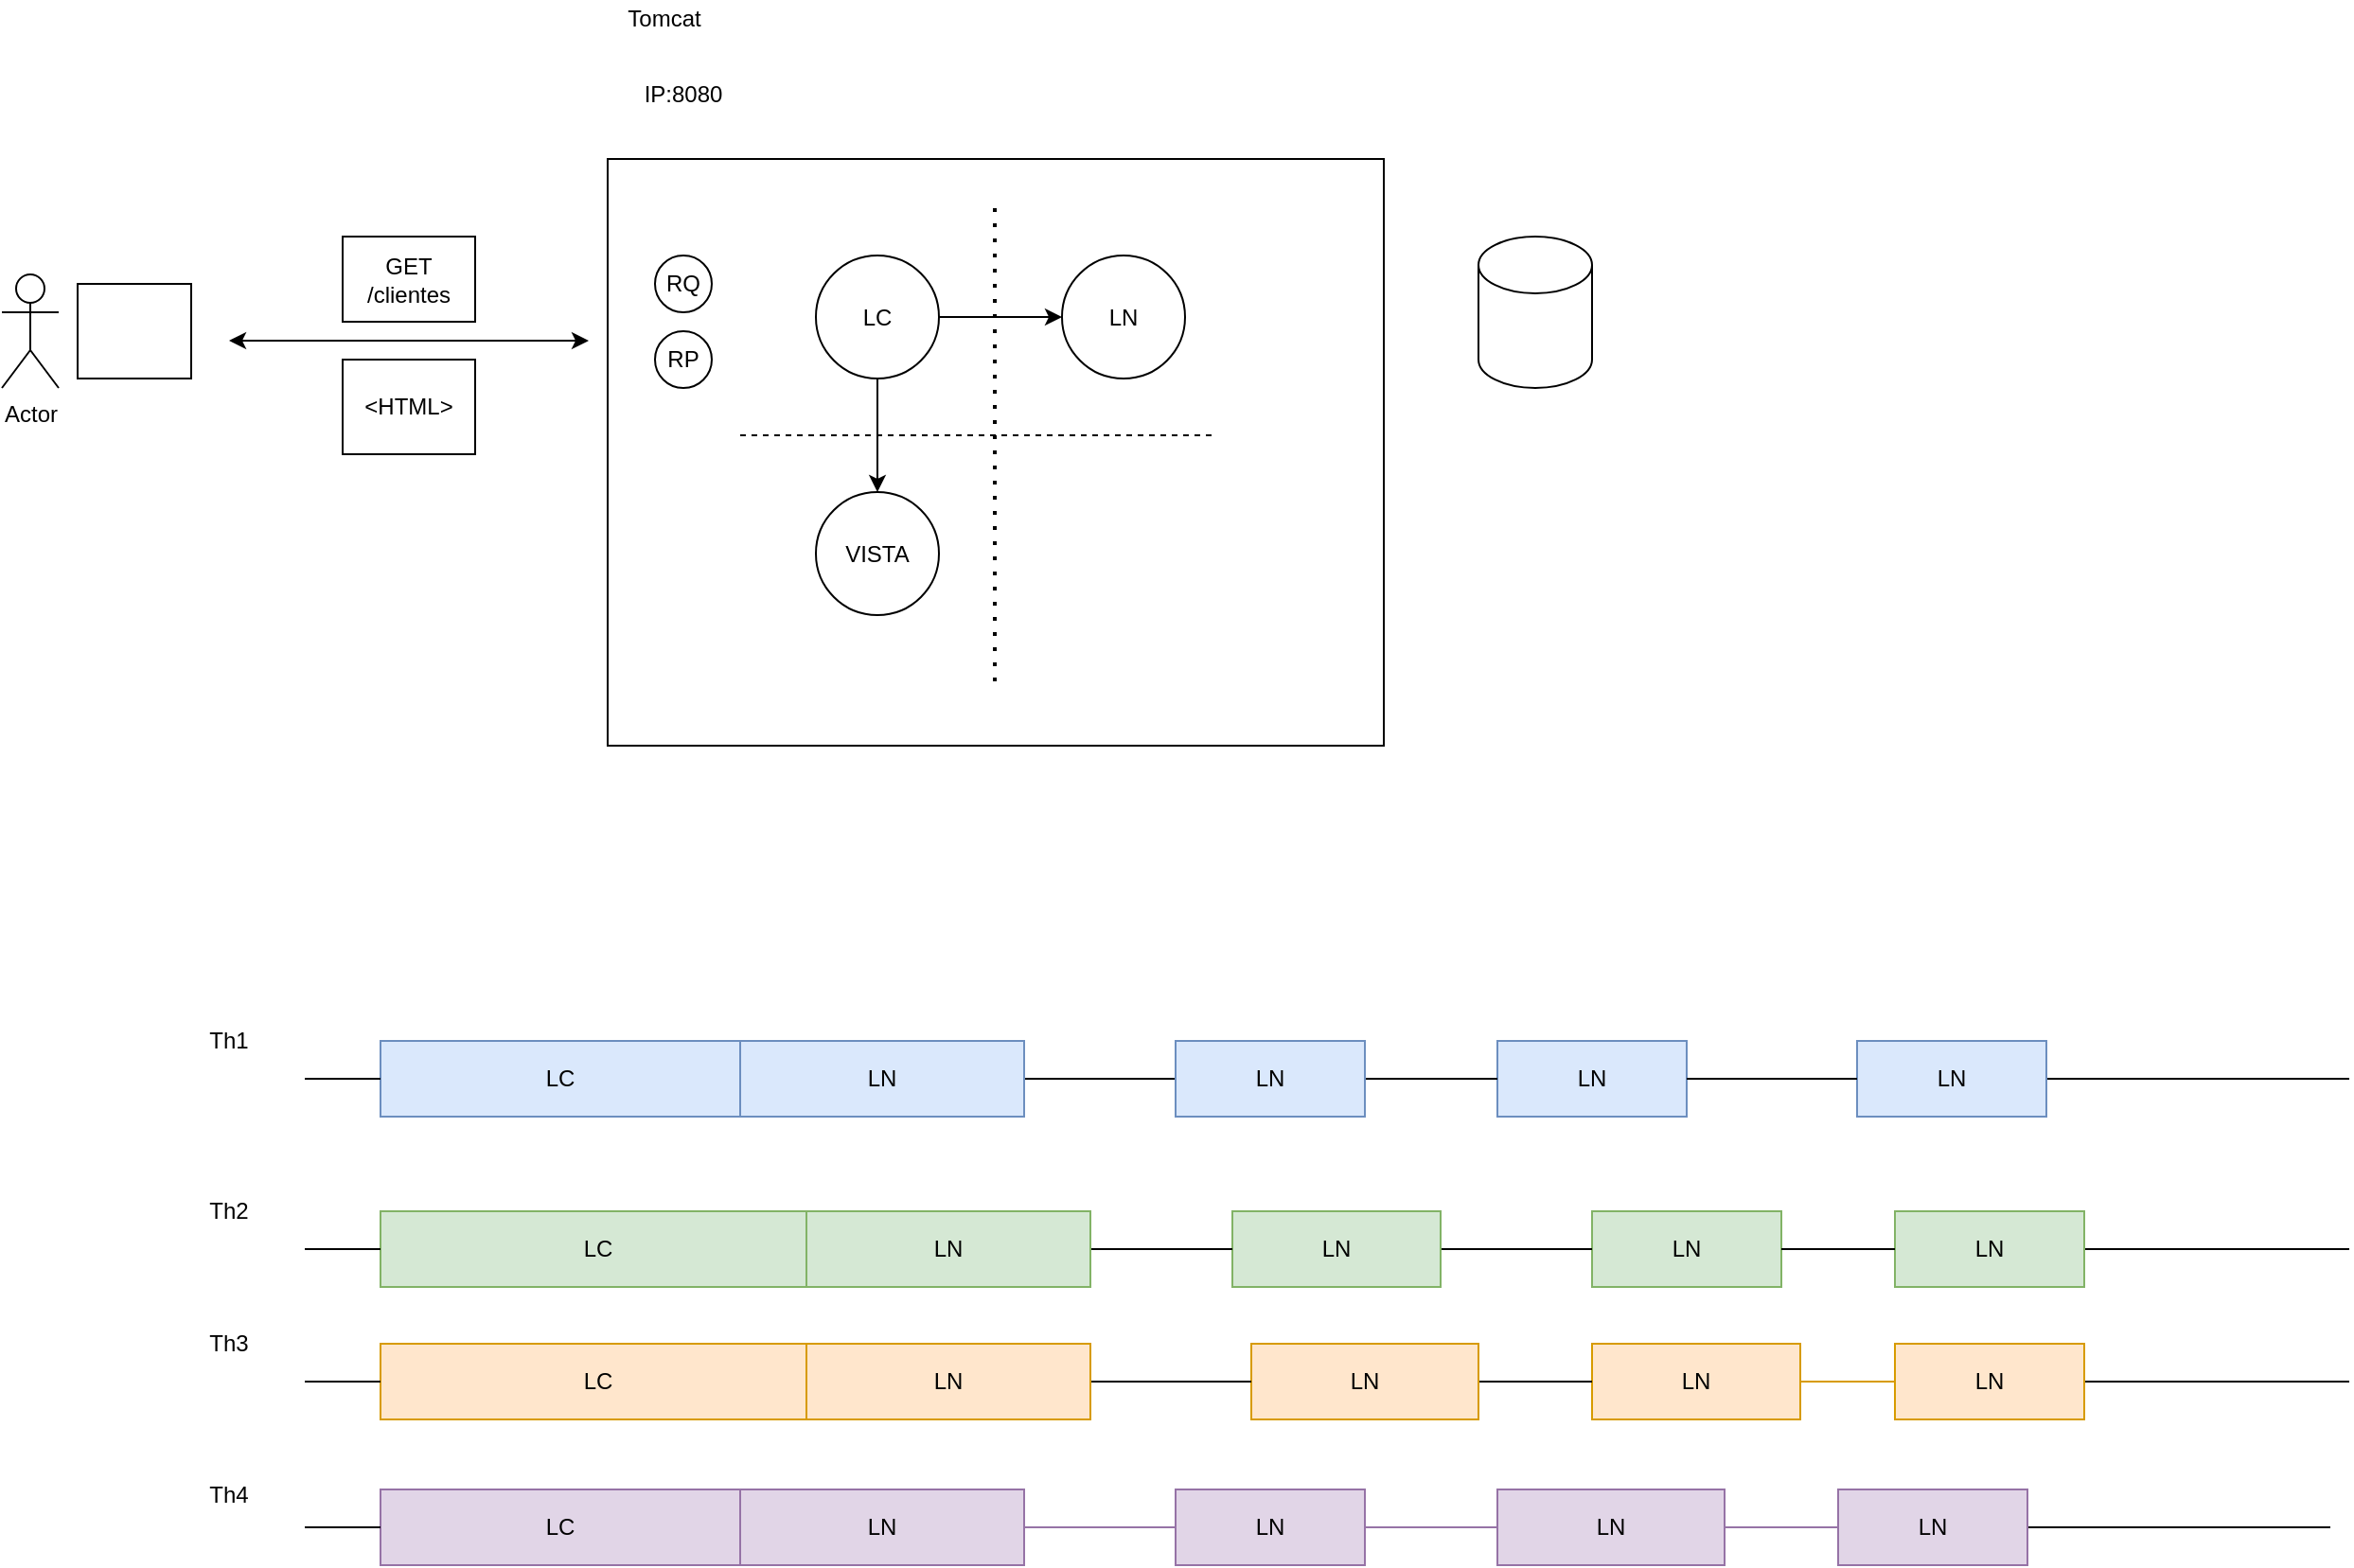 <mxfile version="14.5.1" type="device" pages="5"><diagram id="OQXVmi5v03VDWBi_TgnM" name="Página-1"><mxGraphModel dx="1024" dy="592" grid="1" gridSize="10" guides="1" tooltips="1" connect="1" arrows="1" fold="1" page="1" pageScale="1" pageWidth="1169" pageHeight="827" math="0" shadow="0"><root><mxCell id="0"/><mxCell id="1" parent="0"/><mxCell id="PTMOw6zYpCvdBsjkZRKe-1" value="" style="rounded=0;whiteSpace=wrap;html=1;fillColor=none;" parent="1" vertex="1"><mxGeometry x="330" y="104" width="410" height="310" as="geometry"/></mxCell><mxCell id="PTMOw6zYpCvdBsjkZRKe-2" value="" style="rounded=0;whiteSpace=wrap;html=1;fillColor=none;" parent="1" vertex="1"><mxGeometry x="50" y="170" width="60" height="50" as="geometry"/></mxCell><mxCell id="PTMOw6zYpCvdBsjkZRKe-14" style="edgeStyle=orthogonalEdgeStyle;rounded=0;orthogonalLoop=1;jettySize=auto;html=1;entryX=0;entryY=0.5;entryDx=0;entryDy=0;" parent="1" source="PTMOw6zYpCvdBsjkZRKe-3" target="PTMOw6zYpCvdBsjkZRKe-13" edge="1"><mxGeometry relative="1" as="geometry"/></mxCell><mxCell id="PTMOw6zYpCvdBsjkZRKe-16" style="edgeStyle=orthogonalEdgeStyle;rounded=0;orthogonalLoop=1;jettySize=auto;html=1;" parent="1" source="PTMOw6zYpCvdBsjkZRKe-3" target="PTMOw6zYpCvdBsjkZRKe-15" edge="1"><mxGeometry relative="1" as="geometry"/></mxCell><mxCell id="PTMOw6zYpCvdBsjkZRKe-3" value="LC" style="ellipse;whiteSpace=wrap;html=1;aspect=fixed;fillColor=none;" parent="1" vertex="1"><mxGeometry x="440" y="155" width="65" height="65" as="geometry"/></mxCell><mxCell id="PTMOw6zYpCvdBsjkZRKe-4" value="Tomcat" style="text;html=1;strokeColor=none;fillColor=none;align=center;verticalAlign=middle;whiteSpace=wrap;rounded=0;" parent="1" vertex="1"><mxGeometry x="340" y="20" width="40" height="20" as="geometry"/></mxCell><mxCell id="PTMOw6zYpCvdBsjkZRKe-5" value="IP:8080" style="text;html=1;strokeColor=none;fillColor=none;align=center;verticalAlign=middle;whiteSpace=wrap;rounded=0;" parent="1" vertex="1"><mxGeometry x="350" y="60" width="40" height="20" as="geometry"/></mxCell><mxCell id="PTMOw6zYpCvdBsjkZRKe-6" value="Actor" style="shape=umlActor;verticalLabelPosition=bottom;verticalAlign=top;html=1;outlineConnect=0;fillColor=none;" parent="1" vertex="1"><mxGeometry x="10" y="165" width="30" height="60" as="geometry"/></mxCell><mxCell id="PTMOw6zYpCvdBsjkZRKe-7" value="" style="endArrow=classic;startArrow=classic;html=1;" parent="1" edge="1"><mxGeometry width="50" height="50" relative="1" as="geometry"><mxPoint x="130" y="200" as="sourcePoint"/><mxPoint x="320" y="200" as="targetPoint"/></mxGeometry></mxCell><mxCell id="PTMOw6zYpCvdBsjkZRKe-8" value="GET /clientes" style="rounded=0;whiteSpace=wrap;html=1;fillColor=none;" parent="1" vertex="1"><mxGeometry x="190" y="145" width="70" height="45" as="geometry"/></mxCell><mxCell id="PTMOw6zYpCvdBsjkZRKe-9" value="&amp;lt;HTML&amp;gt;" style="rounded=0;whiteSpace=wrap;html=1;fillColor=none;" parent="1" vertex="1"><mxGeometry x="190" y="210" width="70" height="50" as="geometry"/></mxCell><mxCell id="PTMOw6zYpCvdBsjkZRKe-11" value="RQ" style="ellipse;whiteSpace=wrap;html=1;aspect=fixed;fillColor=none;" parent="1" vertex="1"><mxGeometry x="355" y="155" width="30" height="30" as="geometry"/></mxCell><mxCell id="PTMOw6zYpCvdBsjkZRKe-12" value="RP" style="ellipse;whiteSpace=wrap;html=1;aspect=fixed;fillColor=none;" parent="1" vertex="1"><mxGeometry x="355" y="195" width="30" height="30" as="geometry"/></mxCell><mxCell id="PTMOw6zYpCvdBsjkZRKe-13" value="LN" style="ellipse;whiteSpace=wrap;html=1;aspect=fixed;fillColor=none;" parent="1" vertex="1"><mxGeometry x="570" y="155" width="65" height="65" as="geometry"/></mxCell><mxCell id="PTMOw6zYpCvdBsjkZRKe-15" value="VISTA" style="ellipse;whiteSpace=wrap;html=1;aspect=fixed;fillColor=none;" parent="1" vertex="1"><mxGeometry x="440" y="280" width="65" height="65" as="geometry"/></mxCell><mxCell id="PTMOw6zYpCvdBsjkZRKe-17" value="" style="endArrow=none;dashed=1;html=1;" parent="1" edge="1"><mxGeometry width="50" height="50" relative="1" as="geometry"><mxPoint x="400" y="250" as="sourcePoint"/><mxPoint x="650" y="250" as="targetPoint"/></mxGeometry></mxCell><mxCell id="PTMOw6zYpCvdBsjkZRKe-18" value="" style="endArrow=none;dashed=1;html=1;dashPattern=1 3;strokeWidth=2;" parent="1" edge="1"><mxGeometry width="50" height="50" relative="1" as="geometry"><mxPoint x="534.5" y="380" as="sourcePoint"/><mxPoint x="534.5" y="130" as="targetPoint"/></mxGeometry></mxCell><mxCell id="PTMOw6zYpCvdBsjkZRKe-19" value="" style="shape=cylinder3;whiteSpace=wrap;html=1;boundedLbl=1;backgroundOutline=1;size=15;fillColor=none;" parent="1" vertex="1"><mxGeometry x="790" y="145" width="60" height="80" as="geometry"/></mxCell><mxCell id="PTMOw6zYpCvdBsjkZRKe-20" value="" style="endArrow=none;html=1;" parent="1" source="PTMOw6zYpCvdBsjkZRKe-28" edge="1"><mxGeometry width="50" height="50" relative="1" as="geometry"><mxPoint x="170" y="590" as="sourcePoint"/><mxPoint x="1250" y="590" as="targetPoint"/></mxGeometry></mxCell><mxCell id="PTMOw6zYpCvdBsjkZRKe-21" value="LC" style="rounded=0;whiteSpace=wrap;html=1;fillColor=#dae8fc;strokeColor=#6c8ebf;" parent="1" vertex="1"><mxGeometry x="210" y="570" width="190" height="40" as="geometry"/></mxCell><mxCell id="PTMOw6zYpCvdBsjkZRKe-22" value="" style="endArrow=none;html=1;" parent="1" target="PTMOw6zYpCvdBsjkZRKe-21" edge="1"><mxGeometry width="50" height="50" relative="1" as="geometry"><mxPoint x="170" y="590" as="sourcePoint"/><mxPoint x="980" y="590" as="targetPoint"/></mxGeometry></mxCell><mxCell id="PTMOw6zYpCvdBsjkZRKe-23" value="Th1" style="text;html=1;strokeColor=none;fillColor=none;align=center;verticalAlign=middle;whiteSpace=wrap;rounded=0;" parent="1" vertex="1"><mxGeometry x="110" y="560" width="40" height="20" as="geometry"/></mxCell><mxCell id="PTMOw6zYpCvdBsjkZRKe-26" value="LN&lt;span style=&quot;color: rgba(0 , 0 , 0 , 0) ; font-family: monospace ; font-size: 0px&quot;&gt;%3CmxGraphModel%3E%3Croot%3E%3CmxCell%20id%3D%220%22%2F%3E%3CmxCell%20id%3D%221%22%20parent%3D%220%22%2F%3E%3CmxCell%20id%3D%222%22%20value%3D%22LC%22%20style%3D%22ellipse%3BwhiteSpace%3Dwrap%3Bhtml%3D1%3Baspect%3Dfixed%3BfillColor%3Dnone%3B%22%20vertex%3D%221%22%20parent%3D%221%22%3E%3CmxGeometry%20x%3D%22440%22%20y%3D%22155%22%20width%3D%2265%22%20height%3D%2265%22%20as%3D%22geometry%22%2F%3E%3C%2FmxCell%3E%3C%2Froot%3E%3C%2FmxGraphModel%3E&lt;/span&gt;" style="rounded=0;whiteSpace=wrap;html=1;fillColor=#dae8fc;strokeColor=#6c8ebf;" parent="1" vertex="1"><mxGeometry x="800" y="570" width="100" height="40" as="geometry"/></mxCell><mxCell id="PTMOw6zYpCvdBsjkZRKe-27" value="" style="endArrow=none;html=1;" parent="1" source="PTMOw6zYpCvdBsjkZRKe-21" target="PTMOw6zYpCvdBsjkZRKe-26" edge="1"><mxGeometry width="50" height="50" relative="1" as="geometry"><mxPoint x="400" y="590" as="sourcePoint"/><mxPoint x="1120" y="590" as="targetPoint"/></mxGeometry></mxCell><mxCell id="PTMOw6zYpCvdBsjkZRKe-25" value="LN&lt;span style=&quot;color: rgba(0 , 0 , 0 , 0) ; font-family: monospace ; font-size: 0px&quot;&gt;%3CmxGraphModel%3E%3Croot%3E%3CmxCell%20id%3D%220%22%2F%3E%3CmxCell%20id%3D%221%22%20parent%3D%220%22%2F%3E%3CmxCell%20id%3D%222%22%20value%3D%22LC%22%20style%3D%22ellipse%3BwhiteSpace%3Dwrap%3Bhtml%3D1%3Baspect%3Dfixed%3BfillColor%3Dnone%3B%22%20vertex%3D%221%22%20parent%3D%221%22%3E%3CmxGeometry%20x%3D%22440%22%20y%3D%22155%22%20width%3D%2265%22%20height%3D%2265%22%20as%3D%22geometry%22%2F%3E%3C%2FmxCell%3E%3C%2Froot%3E%3C%2FmxGraphModel%3E&lt;/span&gt;" style="rounded=0;whiteSpace=wrap;html=1;fillColor=#dae8fc;strokeColor=#6c8ebf;" parent="1" vertex="1"><mxGeometry x="630" y="570" width="100" height="40" as="geometry"/></mxCell><mxCell id="PTMOw6zYpCvdBsjkZRKe-28" value="LN&lt;span style=&quot;color: rgba(0 , 0 , 0 , 0) ; font-family: monospace ; font-size: 0px&quot;&gt;%3CmxGraphModel%3E%3Croot%3E%3CmxCell%20id%3D%220%22%2F%3E%3CmxCell%20id%3D%221%22%20parent%3D%220%22%2F%3E%3CmxCell%20id%3D%222%22%20value%3D%22LC%22%20style%3D%22ellipse%3BwhiteSpace%3Dwrap%3Bhtml%3D1%3Baspect%3Dfixed%3BfillColor%3Dnone%3B%22%20vertex%3D%221%22%20parent%3D%221%22%3E%3CmxGeometry%20x%3D%22440%22%20y%3D%22155%22%20width%3D%2265%22%20height%3D%2265%22%20as%3D%22geometry%22%2F%3E%3C%2FmxCell%3E%3C%2Froot%3E%3C%2FmxGraphModel%3E&lt;/span&gt;" style="rounded=0;whiteSpace=wrap;html=1;fillColor=#dae8fc;strokeColor=#6c8ebf;" parent="1" vertex="1"><mxGeometry x="990" y="570" width="100" height="40" as="geometry"/></mxCell><mxCell id="PTMOw6zYpCvdBsjkZRKe-29" value="" style="endArrow=none;html=1;" parent="1" source="PTMOw6zYpCvdBsjkZRKe-26" target="PTMOw6zYpCvdBsjkZRKe-28" edge="1"><mxGeometry width="50" height="50" relative="1" as="geometry"><mxPoint x="900" y="590" as="sourcePoint"/><mxPoint x="1120" y="590" as="targetPoint"/></mxGeometry></mxCell><mxCell id="PTMOw6zYpCvdBsjkZRKe-24" value="LN" style="rounded=0;whiteSpace=wrap;html=1;fillColor=#dae8fc;strokeColor=#6c8ebf;" parent="1" vertex="1"><mxGeometry x="400" y="570" width="150" height="40" as="geometry"/></mxCell><mxCell id="PTMOw6zYpCvdBsjkZRKe-30" value="" style="endArrow=none;html=1;" parent="1" source="PTMOw6zYpCvdBsjkZRKe-37" edge="1"><mxGeometry width="50" height="50" relative="1" as="geometry"><mxPoint x="170" y="680" as="sourcePoint"/><mxPoint x="1250" y="680" as="targetPoint"/></mxGeometry></mxCell><mxCell id="PTMOw6zYpCvdBsjkZRKe-31" value="LC" style="rounded=0;whiteSpace=wrap;html=1;fillColor=#d5e8d4;strokeColor=#82b366;" parent="1" vertex="1"><mxGeometry x="210" y="660" width="230" height="40" as="geometry"/></mxCell><mxCell id="PTMOw6zYpCvdBsjkZRKe-32" value="" style="endArrow=none;html=1;" parent="1" target="PTMOw6zYpCvdBsjkZRKe-31" edge="1"><mxGeometry width="50" height="50" relative="1" as="geometry"><mxPoint x="170" y="680" as="sourcePoint"/><mxPoint x="980" y="680" as="targetPoint"/></mxGeometry></mxCell><mxCell id="PTMOw6zYpCvdBsjkZRKe-33" value="Th2" style="text;html=1;strokeColor=none;fillColor=none;align=center;verticalAlign=middle;whiteSpace=wrap;rounded=0;" parent="1" vertex="1"><mxGeometry x="110" y="650" width="40" height="20" as="geometry"/></mxCell><mxCell id="PTMOw6zYpCvdBsjkZRKe-34" value="LN&lt;span style=&quot;color: rgba(0 , 0 , 0 , 0) ; font-family: monospace ; font-size: 0px&quot;&gt;%3CmxGraphModel%3E%3Croot%3E%3CmxCell%20id%3D%220%22%2F%3E%3CmxCell%20id%3D%221%22%20parent%3D%220%22%2F%3E%3CmxCell%20id%3D%222%22%20value%3D%22LC%22%20style%3D%22ellipse%3BwhiteSpace%3Dwrap%3Bhtml%3D1%3Baspect%3Dfixed%3BfillColor%3Dnone%3B%22%20vertex%3D%221%22%20parent%3D%221%22%3E%3CmxGeometry%20x%3D%22440%22%20y%3D%22155%22%20width%3D%2265%22%20height%3D%2265%22%20as%3D%22geometry%22%2F%3E%3C%2FmxCell%3E%3C%2Froot%3E%3C%2FmxGraphModel%3E&lt;/span&gt;" style="rounded=0;whiteSpace=wrap;html=1;fillColor=#d5e8d4;strokeColor=#82b366;" parent="1" vertex="1"><mxGeometry x="850" y="660" width="100" height="40" as="geometry"/></mxCell><mxCell id="PTMOw6zYpCvdBsjkZRKe-35" value="" style="endArrow=none;html=1;" parent="1" source="PTMOw6zYpCvdBsjkZRKe-36" target="PTMOw6zYpCvdBsjkZRKe-34" edge="1"><mxGeometry width="50" height="50" relative="1" as="geometry"><mxPoint x="400" y="680" as="sourcePoint"/><mxPoint x="1120" y="680" as="targetPoint"/></mxGeometry></mxCell><mxCell id="PTMOw6zYpCvdBsjkZRKe-37" value="LN&lt;span style=&quot;color: rgba(0 , 0 , 0 , 0) ; font-family: monospace ; font-size: 0px&quot;&gt;%3CmxGraphModel%3E%3Croot%3E%3CmxCell%20id%3D%220%22%2F%3E%3CmxCell%20id%3D%221%22%20parent%3D%220%22%2F%3E%3CmxCell%20id%3D%222%22%20value%3D%22LC%22%20style%3D%22ellipse%3BwhiteSpace%3Dwrap%3Bhtml%3D1%3Baspect%3Dfixed%3BfillColor%3Dnone%3B%22%20vertex%3D%221%22%20parent%3D%221%22%3E%3CmxGeometry%20x%3D%22440%22%20y%3D%22155%22%20width%3D%2265%22%20height%3D%2265%22%20as%3D%22geometry%22%2F%3E%3C%2FmxCell%3E%3C%2Froot%3E%3C%2FmxGraphModel%3E&lt;/span&gt;" style="rounded=0;whiteSpace=wrap;html=1;fillColor=#d5e8d4;strokeColor=#82b366;" parent="1" vertex="1"><mxGeometry x="1010" y="660" width="100" height="40" as="geometry"/></mxCell><mxCell id="PTMOw6zYpCvdBsjkZRKe-38" value="" style="endArrow=none;html=1;" parent="1" source="PTMOw6zYpCvdBsjkZRKe-34" target="PTMOw6zYpCvdBsjkZRKe-37" edge="1"><mxGeometry width="50" height="50" relative="1" as="geometry"><mxPoint x="900" y="680" as="sourcePoint"/><mxPoint x="1120" y="680" as="targetPoint"/></mxGeometry></mxCell><mxCell id="PTMOw6zYpCvdBsjkZRKe-36" value="LN&lt;span style=&quot;color: rgba(0 , 0 , 0 , 0) ; font-family: monospace ; font-size: 0px&quot;&gt;%3CmxGraphModel%3E%3Croot%3E%3CmxCell%20id%3D%220%22%2F%3E%3CmxCell%20id%3D%221%22%20parent%3D%220%22%2F%3E%3CmxCell%20id%3D%222%22%20value%3D%22LC%22%20style%3D%22ellipse%3BwhiteSpace%3Dwrap%3Bhtml%3D1%3Baspect%3Dfixed%3BfillColor%3Dnone%3B%22%20vertex%3D%221%22%20parent%3D%221%22%3E%3CmxGeometry%20x%3D%22440%22%20y%3D%22155%22%20width%3D%2265%22%20height%3D%2265%22%20as%3D%22geometry%22%2F%3E%3C%2FmxCell%3E%3C%2Froot%3E%3C%2FmxGraphModel%3E&lt;/span&gt;" style="rounded=0;whiteSpace=wrap;html=1;fillColor=#d5e8d4;strokeColor=#82b366;" parent="1" vertex="1"><mxGeometry x="660" y="660" width="110" height="40" as="geometry"/></mxCell><mxCell id="PTMOw6zYpCvdBsjkZRKe-40" value="" style="endArrow=none;html=1;" parent="1" source="PTMOw6zYpCvdBsjkZRKe-31" target="PTMOw6zYpCvdBsjkZRKe-36" edge="1"><mxGeometry width="50" height="50" relative="1" as="geometry"><mxPoint x="400" y="680" as="sourcePoint"/><mxPoint x="800" y="680" as="targetPoint"/></mxGeometry></mxCell><mxCell id="PTMOw6zYpCvdBsjkZRKe-39" value="LN" style="rounded=0;whiteSpace=wrap;html=1;fillColor=#d5e8d4;strokeColor=#82b366;" parent="1" vertex="1"><mxGeometry x="435" y="660" width="150" height="40" as="geometry"/></mxCell><mxCell id="PTMOw6zYpCvdBsjkZRKe-41" value="" style="endArrow=none;html=1;" parent="1" source="PTMOw6zYpCvdBsjkZRKe-47" edge="1"><mxGeometry width="50" height="50" relative="1" as="geometry"><mxPoint x="170" y="750" as="sourcePoint"/><mxPoint x="1250" y="750" as="targetPoint"/></mxGeometry></mxCell><mxCell id="PTMOw6zYpCvdBsjkZRKe-42" value="LC" style="rounded=0;whiteSpace=wrap;html=1;fillColor=#ffe6cc;strokeColor=#d79b00;" parent="1" vertex="1"><mxGeometry x="210" y="730" width="230" height="40" as="geometry"/></mxCell><mxCell id="PTMOw6zYpCvdBsjkZRKe-43" value="" style="endArrow=none;html=1;" parent="1" target="PTMOw6zYpCvdBsjkZRKe-42" edge="1"><mxGeometry width="50" height="50" relative="1" as="geometry"><mxPoint x="170" y="750" as="sourcePoint"/><mxPoint x="980" y="750" as="targetPoint"/></mxGeometry></mxCell><mxCell id="PTMOw6zYpCvdBsjkZRKe-44" value="Th3" style="text;html=1;strokeColor=none;fillColor=none;align=center;verticalAlign=middle;whiteSpace=wrap;rounded=0;" parent="1" vertex="1"><mxGeometry x="110" y="720" width="40" height="20" as="geometry"/></mxCell><mxCell id="PTMOw6zYpCvdBsjkZRKe-45" value="LN&lt;span style=&quot;color: rgba(0 , 0 , 0 , 0) ; font-family: monospace ; font-size: 0px&quot;&gt;%3CmxGraphModel%3E%3Croot%3E%3CmxCell%20id%3D%220%22%2F%3E%3CmxCell%20id%3D%221%22%20parent%3D%220%22%2F%3E%3CmxCell%20id%3D%222%22%20value%3D%22LC%22%20style%3D%22ellipse%3BwhiteSpace%3Dwrap%3Bhtml%3D1%3Baspect%3Dfixed%3BfillColor%3Dnone%3B%22%20vertex%3D%221%22%20parent%3D%221%22%3E%3CmxGeometry%20x%3D%22440%22%20y%3D%22155%22%20width%3D%2265%22%20height%3D%2265%22%20as%3D%22geometry%22%2F%3E%3C%2FmxCell%3E%3C%2Froot%3E%3C%2FmxGraphModel%3E&lt;/span&gt;" style="rounded=0;whiteSpace=wrap;html=1;fillColor=#ffe6cc;strokeColor=#d79b00;" parent="1" vertex="1"><mxGeometry x="850" y="730" width="110" height="40" as="geometry"/></mxCell><mxCell id="PTMOw6zYpCvdBsjkZRKe-46" value="" style="endArrow=none;html=1;fillColor=#ffe6cc;" parent="1" source="PTMOw6zYpCvdBsjkZRKe-49" target="PTMOw6zYpCvdBsjkZRKe-45" edge="1"><mxGeometry width="50" height="50" relative="1" as="geometry"><mxPoint x="400" y="750" as="sourcePoint"/><mxPoint x="1120" y="750" as="targetPoint"/></mxGeometry></mxCell><mxCell id="PTMOw6zYpCvdBsjkZRKe-47" value="LN&lt;span style=&quot;color: rgba(0 , 0 , 0 , 0) ; font-family: monospace ; font-size: 0px&quot;&gt;%3CmxGraphModel%3E%3Croot%3E%3CmxCell%20id%3D%220%22%2F%3E%3CmxCell%20id%3D%221%22%20parent%3D%220%22%2F%3E%3CmxCell%20id%3D%222%22%20value%3D%22LC%22%20style%3D%22ellipse%3BwhiteSpace%3Dwrap%3Bhtml%3D1%3Baspect%3Dfixed%3BfillColor%3Dnone%3B%22%20vertex%3D%221%22%20parent%3D%221%22%3E%3CmxGeometry%20x%3D%22440%22%20y%3D%22155%22%20width%3D%2265%22%20height%3D%2265%22%20as%3D%22geometry%22%2F%3E%3C%2FmxCell%3E%3C%2Froot%3E%3C%2FmxGraphModel%3E&lt;/span&gt;" style="rounded=0;whiteSpace=wrap;html=1;fillColor=#ffe6cc;strokeColor=#d79b00;" parent="1" vertex="1"><mxGeometry x="1010" y="730" width="100" height="40" as="geometry"/></mxCell><mxCell id="PTMOw6zYpCvdBsjkZRKe-48" value="" style="endArrow=none;html=1;fillColor=#ffe6cc;strokeColor=#d79b00;" parent="1" source="PTMOw6zYpCvdBsjkZRKe-45" target="PTMOw6zYpCvdBsjkZRKe-47" edge="1"><mxGeometry width="50" height="50" relative="1" as="geometry"><mxPoint x="900" y="750" as="sourcePoint"/><mxPoint x="1120" y="750" as="targetPoint"/></mxGeometry></mxCell><mxCell id="PTMOw6zYpCvdBsjkZRKe-49" value="LN&lt;span style=&quot;color: rgba(0 , 0 , 0 , 0) ; font-family: monospace ; font-size: 0px&quot;&gt;%3CmxGraphModel%3E%3Croot%3E%3CmxCell%20id%3D%220%22%2F%3E%3CmxCell%20id%3D%221%22%20parent%3D%220%22%2F%3E%3CmxCell%20id%3D%222%22%20value%3D%22LC%22%20style%3D%22ellipse%3BwhiteSpace%3Dwrap%3Bhtml%3D1%3Baspect%3Dfixed%3BfillColor%3Dnone%3B%22%20vertex%3D%221%22%20parent%3D%221%22%3E%3CmxGeometry%20x%3D%22440%22%20y%3D%22155%22%20width%3D%2265%22%20height%3D%2265%22%20as%3D%22geometry%22%2F%3E%3C%2FmxCell%3E%3C%2Froot%3E%3C%2FmxGraphModel%3E&lt;/span&gt;" style="rounded=0;whiteSpace=wrap;html=1;fillColor=#ffe6cc;strokeColor=#d79b00;" parent="1" vertex="1"><mxGeometry x="670" y="730" width="120" height="40" as="geometry"/></mxCell><mxCell id="PTMOw6zYpCvdBsjkZRKe-50" value="" style="endArrow=none;html=1;fillColor=#ffe6cc;" parent="1" source="PTMOw6zYpCvdBsjkZRKe-42" target="PTMOw6zYpCvdBsjkZRKe-49" edge="1"><mxGeometry width="50" height="50" relative="1" as="geometry"><mxPoint x="400" y="750" as="sourcePoint"/><mxPoint x="800" y="750" as="targetPoint"/></mxGeometry></mxCell><mxCell id="PTMOw6zYpCvdBsjkZRKe-51" value="LN" style="rounded=0;whiteSpace=wrap;html=1;fillColor=#ffe6cc;strokeColor=#d79b00;" parent="1" vertex="1"><mxGeometry x="435" y="730" width="150" height="40" as="geometry"/></mxCell><mxCell id="PTMOw6zYpCvdBsjkZRKe-52" value="" style="endArrow=none;html=1;" parent="1" source="PTMOw6zYpCvdBsjkZRKe-58" edge="1"><mxGeometry width="50" height="50" relative="1" as="geometry"><mxPoint x="170" y="827" as="sourcePoint"/><mxPoint x="1240" y="827" as="targetPoint"/></mxGeometry></mxCell><mxCell id="PTMOw6zYpCvdBsjkZRKe-53" value="LC" style="rounded=0;whiteSpace=wrap;html=1;fillColor=#e1d5e7;strokeColor=#9673a6;" parent="1" vertex="1"><mxGeometry x="210" y="807" width="190" height="40" as="geometry"/></mxCell><mxCell id="PTMOw6zYpCvdBsjkZRKe-54" value="" style="endArrow=none;html=1;" parent="1" target="PTMOw6zYpCvdBsjkZRKe-53" edge="1"><mxGeometry width="50" height="50" relative="1" as="geometry"><mxPoint x="170" y="827" as="sourcePoint"/><mxPoint x="980" y="827" as="targetPoint"/></mxGeometry></mxCell><mxCell id="PTMOw6zYpCvdBsjkZRKe-55" value="LN&lt;span style=&quot;color: rgba(0 , 0 , 0 , 0) ; font-family: monospace ; font-size: 0px&quot;&gt;%3CmxGraphModel%3E%3Croot%3E%3CmxCell%20id%3D%220%22%2F%3E%3CmxCell%20id%3D%221%22%20parent%3D%220%22%2F%3E%3CmxCell%20id%3D%222%22%20value%3D%22LC%22%20style%3D%22ellipse%3BwhiteSpace%3Dwrap%3Bhtml%3D1%3Baspect%3Dfixed%3BfillColor%3Dnone%3B%22%20vertex%3D%221%22%20parent%3D%221%22%3E%3CmxGeometry%20x%3D%22440%22%20y%3D%22155%22%20width%3D%2265%22%20height%3D%2265%22%20as%3D%22geometry%22%2F%3E%3C%2FmxCell%3E%3C%2Froot%3E%3C%2FmxGraphModel%3E&lt;/span&gt;" style="rounded=0;whiteSpace=wrap;html=1;fillColor=#e1d5e7;strokeColor=#9673a6;" parent="1" vertex="1"><mxGeometry x="800" y="807" width="120" height="40" as="geometry"/></mxCell><mxCell id="PTMOw6zYpCvdBsjkZRKe-56" value="" style="endArrow=none;html=1;fillColor=#e1d5e7;strokeColor=#9673a6;" parent="1" source="PTMOw6zYpCvdBsjkZRKe-53" target="PTMOw6zYpCvdBsjkZRKe-55" edge="1"><mxGeometry width="50" height="50" relative="1" as="geometry"><mxPoint x="400" y="827" as="sourcePoint"/><mxPoint x="1120" y="827" as="targetPoint"/></mxGeometry></mxCell><mxCell id="PTMOw6zYpCvdBsjkZRKe-57" value="LN&lt;span style=&quot;color: rgba(0 , 0 , 0 , 0) ; font-family: monospace ; font-size: 0px&quot;&gt;%3CmxGraphModel%3E%3Croot%3E%3CmxCell%20id%3D%220%22%2F%3E%3CmxCell%20id%3D%221%22%20parent%3D%220%22%2F%3E%3CmxCell%20id%3D%222%22%20value%3D%22LC%22%20style%3D%22ellipse%3BwhiteSpace%3Dwrap%3Bhtml%3D1%3Baspect%3Dfixed%3BfillColor%3Dnone%3B%22%20vertex%3D%221%22%20parent%3D%221%22%3E%3CmxGeometry%20x%3D%22440%22%20y%3D%22155%22%20width%3D%2265%22%20height%3D%2265%22%20as%3D%22geometry%22%2F%3E%3C%2FmxCell%3E%3C%2Froot%3E%3C%2FmxGraphModel%3E&lt;/span&gt;" style="rounded=0;whiteSpace=wrap;html=1;fillColor=#e1d5e7;strokeColor=#9673a6;" parent="1" vertex="1"><mxGeometry x="630" y="807" width="100" height="40" as="geometry"/></mxCell><mxCell id="PTMOw6zYpCvdBsjkZRKe-58" value="LN&lt;span style=&quot;color: rgba(0 , 0 , 0 , 0) ; font-family: monospace ; font-size: 0px&quot;&gt;%3CmxGraphModel%3E%3Croot%3E%3CmxCell%20id%3D%220%22%2F%3E%3CmxCell%20id%3D%221%22%20parent%3D%220%22%2F%3E%3CmxCell%20id%3D%222%22%20value%3D%22LC%22%20style%3D%22ellipse%3BwhiteSpace%3Dwrap%3Bhtml%3D1%3Baspect%3Dfixed%3BfillColor%3Dnone%3B%22%20vertex%3D%221%22%20parent%3D%221%22%3E%3CmxGeometry%20x%3D%22440%22%20y%3D%22155%22%20width%3D%2265%22%20height%3D%2265%22%20as%3D%22geometry%22%2F%3E%3C%2FmxCell%3E%3C%2Froot%3E%3C%2FmxGraphModel%3E&lt;/span&gt;" style="rounded=0;whiteSpace=wrap;html=1;fillColor=#e1d5e7;strokeColor=#9673a6;" parent="1" vertex="1"><mxGeometry x="980" y="807" width="100" height="40" as="geometry"/></mxCell><mxCell id="PTMOw6zYpCvdBsjkZRKe-59" value="" style="endArrow=none;html=1;fillColor=#e1d5e7;strokeColor=#9673a6;" parent="1" source="PTMOw6zYpCvdBsjkZRKe-55" target="PTMOw6zYpCvdBsjkZRKe-58" edge="1"><mxGeometry width="50" height="50" relative="1" as="geometry"><mxPoint x="900" y="827" as="sourcePoint"/><mxPoint x="1120" y="827" as="targetPoint"/></mxGeometry></mxCell><mxCell id="PTMOw6zYpCvdBsjkZRKe-60" value="LN" style="rounded=0;whiteSpace=wrap;html=1;fillColor=#e1d5e7;strokeColor=#9673a6;" parent="1" vertex="1"><mxGeometry x="400" y="807" width="150" height="40" as="geometry"/></mxCell><mxCell id="nTDeJZU2F6FgSAcWmztD-1" value="Th4" style="text;html=1;strokeColor=none;fillColor=none;align=center;verticalAlign=middle;whiteSpace=wrap;rounded=0;" parent="1" vertex="1"><mxGeometry x="110" y="800" width="40" height="20" as="geometry"/></mxCell></root></mxGraphModel></diagram><diagram id="EeFWmJuoulUNkiQVcke3" name="Página-2"><mxGraphModel dx="1024" dy="592" grid="1" gridSize="10" guides="1" tooltips="1" connect="1" arrows="1" fold="1" page="1" pageScale="1" pageWidth="1169" pageHeight="827" math="0" shadow="0"><root><mxCell id="DBBdNDELvc3sCcWB_Pt6-0"/><mxCell id="DBBdNDELvc3sCcWB_Pt6-1" parent="DBBdNDELvc3sCcWB_Pt6-0"/><mxCell id="J_xDSzBV66T3A2bsAQIs-4" value="" style="endArrow=none;html=1;" parent="DBBdNDELvc3sCcWB_Pt6-1" target="J_xDSzBV66T3A2bsAQIs-3" edge="1"><mxGeometry width="50" height="50" relative="1" as="geometry"><mxPoint x="130" y="590" as="sourcePoint"/><mxPoint x="1020" y="590" as="targetPoint"/></mxGeometry></mxCell><mxCell id="9CRzU3GwVA_tou6H1oqv-5" value="" style="endArrow=none;html=1;" parent="DBBdNDELvc3sCcWB_Pt6-1" target="9CRzU3GwVA_tou6H1oqv-4" edge="1"><mxGeometry width="50" height="50" relative="1" as="geometry"><mxPoint x="240" y="770" as="sourcePoint"/><mxPoint x="1130" y="770" as="targetPoint"/><Array as="points"><mxPoint x="700" y="770"/></Array></mxGeometry></mxCell><mxCell id="J_xDSzBV66T3A2bsAQIs-11" value="" style="endArrow=none;html=1;" parent="DBBdNDELvc3sCcWB_Pt6-1" target="J_xDSzBV66T3A2bsAQIs-10" edge="1"><mxGeometry width="50" height="50" relative="1" as="geometry"><mxPoint x="130" y="680" as="sourcePoint"/><mxPoint x="1020" y="680" as="targetPoint"/><Array as="points"><mxPoint x="590" y="680"/></Array></mxGeometry></mxCell><mxCell id="DBBdNDELvc3sCcWB_Pt6-2" value="" style="rounded=0;whiteSpace=wrap;html=1;fillColor=none;" parent="DBBdNDELvc3sCcWB_Pt6-1" vertex="1"><mxGeometry x="330" y="80" width="650" height="370" as="geometry"/></mxCell><mxCell id="DBBdNDELvc3sCcWB_Pt6-3" value="" style="rounded=0;whiteSpace=wrap;html=1;fillColor=none;" parent="DBBdNDELvc3sCcWB_Pt6-1" vertex="1"><mxGeometry x="50" y="170" width="60" height="50" as="geometry"/></mxCell><mxCell id="DBBdNDELvc3sCcWB_Pt6-4" style="edgeStyle=orthogonalEdgeStyle;rounded=0;orthogonalLoop=1;jettySize=auto;html=1;entryX=0;entryY=0.5;entryDx=0;entryDy=0;" parent="DBBdNDELvc3sCcWB_Pt6-1" source="DBBdNDELvc3sCcWB_Pt6-6" target="DBBdNDELvc3sCcWB_Pt6-15" edge="1"><mxGeometry relative="1" as="geometry"/></mxCell><mxCell id="DBBdNDELvc3sCcWB_Pt6-5" style="edgeStyle=orthogonalEdgeStyle;rounded=0;orthogonalLoop=1;jettySize=auto;html=1;" parent="DBBdNDELvc3sCcWB_Pt6-1" source="DBBdNDELvc3sCcWB_Pt6-6" target="DBBdNDELvc3sCcWB_Pt6-16" edge="1"><mxGeometry relative="1" as="geometry"/></mxCell><mxCell id="DBBdNDELvc3sCcWB_Pt6-6" value="LC" style="ellipse;whiteSpace=wrap;html=1;aspect=fixed;fillColor=none;" parent="DBBdNDELvc3sCcWB_Pt6-1" vertex="1"><mxGeometry x="660" y="170" width="65" height="65" as="geometry"/></mxCell><mxCell id="DBBdNDELvc3sCcWB_Pt6-7" value="Tomcat" style="text;html=1;strokeColor=none;fillColor=none;align=center;verticalAlign=middle;whiteSpace=wrap;rounded=0;" parent="DBBdNDELvc3sCcWB_Pt6-1" vertex="1"><mxGeometry x="340" y="20" width="40" height="20" as="geometry"/></mxCell><mxCell id="DBBdNDELvc3sCcWB_Pt6-8" value="IP:8080" style="text;html=1;strokeColor=none;fillColor=none;align=center;verticalAlign=middle;whiteSpace=wrap;rounded=0;" parent="DBBdNDELvc3sCcWB_Pt6-1" vertex="1"><mxGeometry x="350" y="60" width="40" height="20" as="geometry"/></mxCell><mxCell id="DBBdNDELvc3sCcWB_Pt6-9" value="Actor" style="shape=umlActor;verticalLabelPosition=bottom;verticalAlign=top;html=1;outlineConnect=0;fillColor=none;" parent="DBBdNDELvc3sCcWB_Pt6-1" vertex="1"><mxGeometry x="10" y="165" width="30" height="60" as="geometry"/></mxCell><mxCell id="DBBdNDELvc3sCcWB_Pt6-10" value="" style="endArrow=classic;startArrow=classic;html=1;" parent="DBBdNDELvc3sCcWB_Pt6-1" edge="1"><mxGeometry width="50" height="50" relative="1" as="geometry"><mxPoint x="130" y="200" as="sourcePoint"/><mxPoint x="320" y="200" as="targetPoint"/></mxGeometry></mxCell><mxCell id="DBBdNDELvc3sCcWB_Pt6-11" value="GET /clientes" style="rounded=0;whiteSpace=wrap;html=1;fillColor=none;" parent="DBBdNDELvc3sCcWB_Pt6-1" vertex="1"><mxGeometry x="190" y="145" width="70" height="45" as="geometry"/></mxCell><mxCell id="DBBdNDELvc3sCcWB_Pt6-12" value="&amp;lt;HTML&amp;gt;" style="rounded=0;whiteSpace=wrap;html=1;fillColor=none;" parent="DBBdNDELvc3sCcWB_Pt6-1" vertex="1"><mxGeometry x="190" y="210" width="70" height="50" as="geometry"/></mxCell><mxCell id="DBBdNDELvc3sCcWB_Pt6-13" value="RQ" style="ellipse;whiteSpace=wrap;html=1;aspect=fixed;fillColor=none;" parent="DBBdNDELvc3sCcWB_Pt6-1" vertex="1"><mxGeometry x="355" y="155" width="30" height="30" as="geometry"/></mxCell><mxCell id="DBBdNDELvc3sCcWB_Pt6-14" value="RP" style="ellipse;whiteSpace=wrap;html=1;aspect=fixed;fillColor=none;" parent="DBBdNDELvc3sCcWB_Pt6-1" vertex="1"><mxGeometry x="355" y="195" width="30" height="30" as="geometry"/></mxCell><mxCell id="DBBdNDELvc3sCcWB_Pt6-15" value="LN" style="ellipse;whiteSpace=wrap;html=1;aspect=fixed;fillColor=none;" parent="DBBdNDELvc3sCcWB_Pt6-1" vertex="1"><mxGeometry x="790" y="170" width="65" height="65" as="geometry"/></mxCell><mxCell id="DBBdNDELvc3sCcWB_Pt6-16" value="VISTA" style="ellipse;whiteSpace=wrap;html=1;aspect=fixed;fillColor=none;" parent="DBBdNDELvc3sCcWB_Pt6-1" vertex="1"><mxGeometry x="660" y="295" width="65" height="65" as="geometry"/></mxCell><mxCell id="DBBdNDELvc3sCcWB_Pt6-17" value="" style="endArrow=none;dashed=1;html=1;" parent="DBBdNDELvc3sCcWB_Pt6-1" edge="1"><mxGeometry width="50" height="50" relative="1" as="geometry"><mxPoint x="620" y="265" as="sourcePoint"/><mxPoint x="870" y="265" as="targetPoint"/></mxGeometry></mxCell><mxCell id="DBBdNDELvc3sCcWB_Pt6-18" value="" style="endArrow=none;dashed=1;html=1;dashPattern=1 3;strokeWidth=2;" parent="DBBdNDELvc3sCcWB_Pt6-1" edge="1"><mxGeometry width="50" height="50" relative="1" as="geometry"><mxPoint x="754.5" y="395" as="sourcePoint"/><mxPoint x="754.5" y="145" as="targetPoint"/></mxGeometry></mxCell><mxCell id="DBBdNDELvc3sCcWB_Pt6-19" value="" style="shape=cylinder3;whiteSpace=wrap;html=1;boundedLbl=1;backgroundOutline=1;size=15;fillColor=none;" parent="DBBdNDELvc3sCcWB_Pt6-1" vertex="1"><mxGeometry x="1040" y="190" width="60" height="80" as="geometry"/></mxCell><mxCell id="DBBdNDELvc3sCcWB_Pt6-20" value="" style="rounded=0;whiteSpace=wrap;html=1;fillColor=#ffffff;" parent="DBBdNDELvc3sCcWB_Pt6-1" vertex="1"><mxGeometry x="360" y="280" width="195" height="30" as="geometry"/></mxCell><mxCell id="DBBdNDELvc3sCcWB_Pt6-21" value="Cola de peticiones" style="text;html=1;strokeColor=none;fillColor=none;align=center;verticalAlign=middle;whiteSpace=wrap;rounded=0;" parent="DBBdNDELvc3sCcWB_Pt6-1" vertex="1"><mxGeometry x="350" y="249" width="140" height="20" as="geometry"/></mxCell><mxCell id="DBBdNDELvc3sCcWB_Pt6-22" value="RQ" style="ellipse;whiteSpace=wrap;html=1;aspect=fixed;fillColor=none;" parent="DBBdNDELvc3sCcWB_Pt6-1" vertex="1"><mxGeometry x="520" y="280" width="30" height="30" as="geometry"/></mxCell><mxCell id="DBBdNDELvc3sCcWB_Pt6-23" value="RQ" style="ellipse;whiteSpace=wrap;html=1;aspect=fixed;fillColor=none;" parent="DBBdNDELvc3sCcWB_Pt6-1" vertex="1"><mxGeometry x="480" y="280" width="30" height="30" as="geometry"/></mxCell><mxCell id="DBBdNDELvc3sCcWB_Pt6-24" value="RQ" style="ellipse;whiteSpace=wrap;html=1;aspect=fixed;fillColor=none;" parent="DBBdNDELvc3sCcWB_Pt6-1" vertex="1"><mxGeometry x="437.5" y="280" width="30" height="30" as="geometry"/></mxCell><mxCell id="DBBdNDELvc3sCcWB_Pt6-25" value="RQ" style="ellipse;whiteSpace=wrap;html=1;aspect=fixed;fillColor=none;" parent="DBBdNDELvc3sCcWB_Pt6-1" vertex="1"><mxGeometry x="390" y="280" width="30" height="30" as="geometry"/></mxCell><mxCell id="DBBdNDELvc3sCcWB_Pt6-26" value="" style="endArrow=classic;html=1;exitX=0.75;exitY=0;exitDx=0;exitDy=0;entryX=0.75;entryY=1;entryDx=0;entryDy=0;" parent="DBBdNDELvc3sCcWB_Pt6-1" source="DBBdNDELvc3sCcWB_Pt6-20" target="DBBdNDELvc3sCcWB_Pt6-20" edge="1"><mxGeometry width="50" height="50" relative="1" as="geometry"><mxPoint x="560" y="330" as="sourcePoint"/><mxPoint x="610" y="280" as="targetPoint"/><Array as="points"><mxPoint x="506" y="240"/><mxPoint x="600" y="240"/><mxPoint x="600" y="295"/><mxPoint x="680" y="270"/><mxPoint x="620" y="320"/><mxPoint x="630" y="350"/><mxPoint x="506" y="350"/></Array></mxGeometry></mxCell><mxCell id="DBBdNDELvc3sCcWB_Pt6-27" value="" style="endArrow=none;html=1;" parent="DBBdNDELvc3sCcWB_Pt6-1" source="J_xDSzBV66T3A2bsAQIs-3" edge="1"><mxGeometry width="50" height="50" relative="1" as="geometry"><mxPoint x="130" y="590" as="sourcePoint"/><mxPoint x="1020" y="590" as="targetPoint"/></mxGeometry></mxCell><mxCell id="DBBdNDELvc3sCcWB_Pt6-28" value="LC" style="rounded=0;whiteSpace=wrap;html=1;fillColor=#d5e8d4;strokeColor=#82b366;" parent="DBBdNDELvc3sCcWB_Pt6-1" vertex="1"><mxGeometry x="200" y="570" width="120" height="40" as="geometry"/></mxCell><mxCell id="J_xDSzBV66T3A2bsAQIs-0" value="LN" style="rounded=0;whiteSpace=wrap;html=1;fillColor=#dae8fc;strokeColor=#6c8ebf;" parent="DBBdNDELvc3sCcWB_Pt6-1" vertex="1"><mxGeometry x="420" y="570" width="115" height="40" as="geometry"/></mxCell><mxCell id="J_xDSzBV66T3A2bsAQIs-1" value="SQL" style="text;html=1;strokeColor=none;fillColor=none;align=center;verticalAlign=middle;whiteSpace=wrap;rounded=0;" parent="DBBdNDELvc3sCcWB_Pt6-1" vertex="1"><mxGeometry x="300" y="540" width="40" height="20" as="geometry"/></mxCell><mxCell id="J_xDSzBV66T3A2bsAQIs-2" value="LN" style="rounded=0;whiteSpace=wrap;html=1;fillColor=#ffe6cc;strokeColor=#d79b00;" parent="DBBdNDELvc3sCcWB_Pt6-1" vertex="1"><mxGeometry x="620" y="570" width="115" height="40" as="geometry"/></mxCell><mxCell id="J_xDSzBV66T3A2bsAQIs-3" value="LN" style="rounded=0;whiteSpace=wrap;html=1;fillColor=#e1d5e7;strokeColor=#9673a6;" parent="DBBdNDELvc3sCcWB_Pt6-1" vertex="1"><mxGeometry x="840" y="570" width="160" height="40" as="geometry"/></mxCell><mxCell id="J_xDSzBV66T3A2bsAQIs-5" value="" style="endArrow=none;html=1;" parent="DBBdNDELvc3sCcWB_Pt6-1" source="J_xDSzBV66T3A2bsAQIs-10" edge="1"><mxGeometry width="50" height="50" relative="1" as="geometry"><mxPoint x="130" y="680" as="sourcePoint"/><mxPoint x="1020" y="680" as="targetPoint"/></mxGeometry></mxCell><mxCell id="J_xDSzBV66T3A2bsAQIs-6" value="LC" style="rounded=0;whiteSpace=wrap;html=1;fillColor=#d5e8d4;strokeColor=#82b366;" parent="DBBdNDELvc3sCcWB_Pt6-1" vertex="1"><mxGeometry x="320" y="660" width="110" height="40" as="geometry"/></mxCell><mxCell id="J_xDSzBV66T3A2bsAQIs-7" value="LN" style="rounded=0;whiteSpace=wrap;html=1;fillColor=#dae8fc;strokeColor=#6c8ebf;" parent="DBBdNDELvc3sCcWB_Pt6-1" vertex="1"><mxGeometry x="545" y="660" width="145" height="40" as="geometry"/></mxCell><mxCell id="J_xDSzBV66T3A2bsAQIs-8" value="SQL" style="text;html=1;strokeColor=none;fillColor=none;align=center;verticalAlign=middle;whiteSpace=wrap;rounded=0;" parent="DBBdNDELvc3sCcWB_Pt6-1" vertex="1"><mxGeometry x="300" y="630" width="40" height="20" as="geometry"/></mxCell><mxCell id="J_xDSzBV66T3A2bsAQIs-9" value="LN" style="rounded=0;whiteSpace=wrap;html=1;fillColor=#dae8fc;strokeColor=#6c8ebf;" parent="DBBdNDELvc3sCcWB_Pt6-1" vertex="1"><mxGeometry x="740" y="660" width="115" height="40" as="geometry"/></mxCell><mxCell id="J_xDSzBV66T3A2bsAQIs-10" value="LN" style="rounded=0;whiteSpace=wrap;html=1;fillColor=#e1d5e7;strokeColor=#9673a6;" parent="DBBdNDELvc3sCcWB_Pt6-1" vertex="1"><mxGeometry x="1000" y="660" width="115" height="40" as="geometry"/></mxCell><mxCell id="9CRzU3GwVA_tou6H1oqv-0" value="" style="endArrow=none;html=1;" parent="DBBdNDELvc3sCcWB_Pt6-1" source="9CRzU3GwVA_tou6H1oqv-4" edge="1"><mxGeometry width="50" height="50" relative="1" as="geometry"><mxPoint x="240" y="770" as="sourcePoint"/><mxPoint x="1130" y="770" as="targetPoint"/></mxGeometry></mxCell><mxCell id="9CRzU3GwVA_tou6H1oqv-1" value="LC" style="rounded=0;whiteSpace=wrap;html=1;fillColor=#d5e8d4;strokeColor=#82b366;" parent="DBBdNDELvc3sCcWB_Pt6-1" vertex="1"><mxGeometry x="430" y="750" width="140" height="40" as="geometry"/></mxCell><mxCell id="9CRzU3GwVA_tou6H1oqv-2" value="LN" style="rounded=0;whiteSpace=wrap;html=1;fillColor=#e1d5e7;strokeColor=#9673a6;" parent="DBBdNDELvc3sCcWB_Pt6-1" vertex="1"><mxGeometry x="670" y="750" width="115" height="40" as="geometry"/></mxCell><mxCell id="9CRzU3GwVA_tou6H1oqv-3" value="LN" style="rounded=0;whiteSpace=wrap;html=1;fillColor=#dae8fc;strokeColor=#6c8ebf;" parent="DBBdNDELvc3sCcWB_Pt6-1" vertex="1"><mxGeometry x="865" y="750" width="145" height="40" as="geometry"/></mxCell><mxCell id="9CRzU3GwVA_tou6H1oqv-4" value="LN" style="rounded=0;whiteSpace=wrap;html=1;fillColor=#ffe6cc;strokeColor=#d79b00;" parent="DBBdNDELvc3sCcWB_Pt6-1" vertex="1"><mxGeometry x="1070" y="750" width="115" height="40" as="geometry"/></mxCell><mxCell id="yIqkPjoHCrwnH0kBEARk-0" value="" style="endArrow=none;html=1;" parent="DBBdNDELvc3sCcWB_Pt6-1" target="yIqkPjoHCrwnH0kBEARk-5" edge="1"><mxGeometry width="50" height="50" relative="1" as="geometry"><mxPoint x="380" y="860" as="sourcePoint"/><mxPoint x="1270" y="860" as="targetPoint"/><Array as="points"><mxPoint x="840" y="860"/></Array></mxGeometry></mxCell><mxCell id="yIqkPjoHCrwnH0kBEARk-1" value="" style="endArrow=none;html=1;" parent="DBBdNDELvc3sCcWB_Pt6-1" source="yIqkPjoHCrwnH0kBEARk-5" edge="1"><mxGeometry width="50" height="50" relative="1" as="geometry"><mxPoint x="380" y="860" as="sourcePoint"/><mxPoint x="1270" y="860" as="targetPoint"/></mxGeometry></mxCell><mxCell id="yIqkPjoHCrwnH0kBEARk-2" value="LC" style="rounded=0;whiteSpace=wrap;html=1;fillColor=#d5e8d4;strokeColor=#82b366;" parent="DBBdNDELvc3sCcWB_Pt6-1" vertex="1"><mxGeometry x="570" y="840" width="120" height="40" as="geometry"/></mxCell><mxCell id="yIqkPjoHCrwnH0kBEARk-3" value="LN" style="rounded=0;whiteSpace=wrap;html=1;fillColor=#ffe6cc;strokeColor=#d79b00;" parent="DBBdNDELvc3sCcWB_Pt6-1" vertex="1"><mxGeometry x="810" y="840" width="140" height="40" as="geometry"/></mxCell><mxCell id="yIqkPjoHCrwnH0kBEARk-4" value="LN" style="rounded=0;whiteSpace=wrap;html=1;fillColor=#dae8fc;strokeColor=#6c8ebf;" parent="DBBdNDELvc3sCcWB_Pt6-1" vertex="1"><mxGeometry x="1020" y="840" width="115" height="40" as="geometry"/></mxCell><mxCell id="yIqkPjoHCrwnH0kBEARk-5" value="LN" style="rounded=0;whiteSpace=wrap;html=1;fillColor=#dae8fc;strokeColor=#6c8ebf;" parent="DBBdNDELvc3sCcWB_Pt6-1" vertex="1"><mxGeometry x="1210" y="840" width="115" height="40" as="geometry"/></mxCell><mxCell id="yIqkPjoHCrwnH0kBEARk-6" value="" style="endArrow=none;html=1;" parent="DBBdNDELvc3sCcWB_Pt6-1" source="dzao9NcmFTmYrM-w-lVD-0" edge="1"><mxGeometry width="50" height="50" relative="1" as="geometry"><mxPoint x="500" y="940" as="sourcePoint"/><mxPoint x="1450" y="940" as="targetPoint"/><Array as="points"><mxPoint x="960" y="940"/></Array></mxGeometry></mxCell><mxCell id="yIqkPjoHCrwnH0kBEARk-12" value="TH1" style="rounded=1;whiteSpace=wrap;html=1;fillColor=#d5e8d4;strokeColor=#82b366;" parent="DBBdNDELvc3sCcWB_Pt6-1" vertex="1"><mxGeometry x="505" y="500" width="80" height="30" as="geometry"/></mxCell><mxCell id="yIqkPjoHCrwnH0kBEARk-13" value="TH2" style="rounded=1;whiteSpace=wrap;html=1;fillColor=#dae8fc;strokeColor=#6c8ebf;" parent="DBBdNDELvc3sCcWB_Pt6-1" vertex="1"><mxGeometry x="590" y="500" width="80" height="30" as="geometry"/></mxCell><mxCell id="yIqkPjoHCrwnH0kBEARk-14" value="TH3" style="rounded=1;whiteSpace=wrap;html=1;fillColor=#ffe6cc;strokeColor=#d79b00;" parent="DBBdNDELvc3sCcWB_Pt6-1" vertex="1"><mxGeometry x="675" y="500" width="80" height="30" as="geometry"/></mxCell><mxCell id="yIqkPjoHCrwnH0kBEARk-15" value="TH4" style="rounded=1;whiteSpace=wrap;html=1;fillColor=#e1d5e7;strokeColor=#9673a6;" parent="DBBdNDELvc3sCcWB_Pt6-1" vertex="1"><mxGeometry x="760" y="500" width="80" height="30" as="geometry"/></mxCell><mxCell id="FCXmp8oZLtH6iq6tlmrV-0" value="" style="endArrow=none;dashed=1;html=1;strokeColor=#000000;" parent="DBBdNDELvc3sCcWB_Pt6-1" edge="1"><mxGeometry width="50" height="50" relative="1" as="geometry"><mxPoint x="970" y="660" as="sourcePoint"/><mxPoint x="970" y="630" as="targetPoint"/></mxGeometry></mxCell><mxCell id="FCXmp8oZLtH6iq6tlmrV-1" value="" style="endArrow=none;dashed=1;html=1;strokeColor=#000000;entryX=0;entryY=0;entryDx=0;entryDy=0;" parent="DBBdNDELvc3sCcWB_Pt6-1" target="J_xDSzBV66T3A2bsAQIs-10" edge="1"><mxGeometry width="50" height="50" relative="1" as="geometry"><mxPoint x="970" y="660" as="sourcePoint"/><mxPoint x="1100" y="610" as="targetPoint"/></mxGeometry></mxCell><mxCell id="dzao9NcmFTmYrM-w-lVD-0" value="LN" style="rounded=0;whiteSpace=wrap;html=1;fillColor=#ffe6cc;strokeColor=#d79b00;" parent="DBBdNDELvc3sCcWB_Pt6-1" vertex="1"><mxGeometry x="1330" y="920" width="150" height="40" as="geometry"/></mxCell><mxCell id="dzao9NcmFTmYrM-w-lVD-1" value="" style="endArrow=none;html=1;" parent="DBBdNDELvc3sCcWB_Pt6-1" target="dzao9NcmFTmYrM-w-lVD-0" edge="1"><mxGeometry width="50" height="50" relative="1" as="geometry"><mxPoint x="500" y="940" as="sourcePoint"/><mxPoint x="1450" y="940" as="targetPoint"/><Array as="points"/></mxGeometry></mxCell><mxCell id="yIqkPjoHCrwnH0kBEARk-10" value="LN" style="rounded=0;whiteSpace=wrap;html=1;fillColor=#e1d5e7;strokeColor=#9673a6;" parent="DBBdNDELvc3sCcWB_Pt6-1" vertex="1"><mxGeometry x="1125" y="920" width="115" height="40" as="geometry"/></mxCell><mxCell id="yIqkPjoHCrwnH0kBEARk-9" value="LN" style="rounded=0;whiteSpace=wrap;html=1;fillColor=#ffe6cc;strokeColor=#d79b00;" parent="DBBdNDELvc3sCcWB_Pt6-1" vertex="1"><mxGeometry x="950" y="920" width="115" height="40" as="geometry"/></mxCell><mxCell id="68FFyusmUO4QGrU5vpvq-0" value="Event loop" style="text;html=1;strokeColor=none;fillColor=none;align=center;verticalAlign=middle;whiteSpace=wrap;rounded=0;" parent="DBBdNDELvc3sCcWB_Pt6-1" vertex="1"><mxGeometry x="530" y="210" width="40" height="20" as="geometry"/></mxCell><mxCell id="yIqkPjoHCrwnH0kBEARk-8" value="LC" style="rounded=0;whiteSpace=wrap;html=1;fillColor=#d5e8d4;strokeColor=#82b366;" parent="DBBdNDELvc3sCcWB_Pt6-1" vertex="1"><mxGeometry x="690" y="920" width="120" height="40" as="geometry"/></mxCell><mxCell id="UosAqiMVCFdRrK5sq7TB-0" value="LN" style="rounded=0;whiteSpace=wrap;html=1;fillColor=#e1d5e7;strokeColor=#9673a6;" parent="DBBdNDELvc3sCcWB_Pt6-1" vertex="1"><mxGeometry x="1480" y="920" width="150" height="40" as="geometry"/></mxCell><mxCell id="UosAqiMVCFdRrK5sq7TB-1" value="LN" style="rounded=0;whiteSpace=wrap;html=1;fillColor=#dae8fc;strokeColor=#6c8ebf;" parent="DBBdNDELvc3sCcWB_Pt6-1" vertex="1"><mxGeometry x="1630" y="920" width="150" height="40" as="geometry"/></mxCell><mxCell id="UosAqiMVCFdRrK5sq7TB-2" value="LN" style="rounded=0;whiteSpace=wrap;html=1;fillColor=#ffe6cc;strokeColor=#d79b00;" parent="DBBdNDELvc3sCcWB_Pt6-1" vertex="1"><mxGeometry x="1780" y="920" width="150" height="40" as="geometry"/></mxCell></root></mxGraphModel></diagram><diagram id="gzLQttG3y3fu59RgRkZi" name="Página-3"><mxGraphModel dx="2193" dy="592" grid="1" gridSize="10" guides="1" tooltips="1" connect="1" arrows="1" fold="1" page="1" pageScale="1" pageWidth="1169" pageHeight="827" math="0" shadow="0"><root><mxCell id="No12KauTCpa5WRMC0m3D-0"/><mxCell id="No12KauTCpa5WRMC0m3D-1" parent="No12KauTCpa5WRMC0m3D-0"/><mxCell id="No12KauTCpa5WRMC0m3D-2" value="" style="rounded=0;whiteSpace=wrap;html=1;fillColor=none;" parent="No12KauTCpa5WRMC0m3D-1" vertex="1"><mxGeometry x="330" y="104" width="490" height="310" as="geometry"/></mxCell><mxCell id="No12KauTCpa5WRMC0m3D-3" value="" style="rounded=0;whiteSpace=wrap;html=1;fillColor=none;" parent="No12KauTCpa5WRMC0m3D-1" vertex="1"><mxGeometry x="-40" y="140" width="150" height="120" as="geometry"/></mxCell><mxCell id="No12KauTCpa5WRMC0m3D-4" style="edgeStyle=orthogonalEdgeStyle;rounded=0;orthogonalLoop=1;jettySize=auto;html=1;entryX=0;entryY=0.5;entryDx=0;entryDy=0;" parent="No12KauTCpa5WRMC0m3D-1" source="No12KauTCpa5WRMC0m3D-6" target="No12KauTCpa5WRMC0m3D-15" edge="1"><mxGeometry relative="1" as="geometry"/></mxCell><mxCell id="No12KauTCpa5WRMC0m3D-6" value="LC" style="ellipse;whiteSpace=wrap;html=1;aspect=fixed;fillColor=none;" parent="No12KauTCpa5WRMC0m3D-1" vertex="1"><mxGeometry x="440" y="155" width="65" height="65" as="geometry"/></mxCell><mxCell id="No12KauTCpa5WRMC0m3D-7" value="Tomcat" style="text;html=1;strokeColor=none;fillColor=none;align=center;verticalAlign=middle;whiteSpace=wrap;rounded=0;" parent="No12KauTCpa5WRMC0m3D-1" vertex="1"><mxGeometry x="340" y="20" width="40" height="20" as="geometry"/></mxCell><mxCell id="No12KauTCpa5WRMC0m3D-8" value="IP:8080" style="text;html=1;strokeColor=none;fillColor=none;align=center;verticalAlign=middle;whiteSpace=wrap;rounded=0;" parent="No12KauTCpa5WRMC0m3D-1" vertex="1"><mxGeometry x="350" y="60" width="40" height="20" as="geometry"/></mxCell><mxCell id="No12KauTCpa5WRMC0m3D-9" value="Actor" style="shape=umlActor;verticalLabelPosition=bottom;verticalAlign=top;html=1;outlineConnect=0;fillColor=none;" parent="No12KauTCpa5WRMC0m3D-1" vertex="1"><mxGeometry x="-80" y="170" width="30" height="60" as="geometry"/></mxCell><mxCell id="No12KauTCpa5WRMC0m3D-10" value="" style="endArrow=classic;startArrow=classic;html=1;" parent="No12KauTCpa5WRMC0m3D-1" edge="1"><mxGeometry width="50" height="50" relative="1" as="geometry"><mxPoint x="130" y="200" as="sourcePoint"/><mxPoint x="320" y="200" as="targetPoint"/></mxGeometry></mxCell><mxCell id="No12KauTCpa5WRMC0m3D-11" value="GET /clientes" style="rounded=0;whiteSpace=wrap;html=1;fillColor=none;" parent="No12KauTCpa5WRMC0m3D-1" vertex="1"><mxGeometry x="190" y="145" width="70" height="45" as="geometry"/></mxCell><mxCell id="No12KauTCpa5WRMC0m3D-12" value="{JSON}&lt;br&gt;&amp;lt;XML&amp;gt;" style="rounded=0;whiteSpace=wrap;html=1;fillColor=none;" parent="No12KauTCpa5WRMC0m3D-1" vertex="1"><mxGeometry x="190" y="210" width="70" height="50" as="geometry"/></mxCell><mxCell id="No12KauTCpa5WRMC0m3D-13" value="RQ" style="ellipse;whiteSpace=wrap;html=1;aspect=fixed;fillColor=none;" parent="No12KauTCpa5WRMC0m3D-1" vertex="1"><mxGeometry x="355" y="155" width="30" height="30" as="geometry"/></mxCell><mxCell id="No12KauTCpa5WRMC0m3D-14" value="RP" style="ellipse;whiteSpace=wrap;html=1;aspect=fixed;fillColor=none;" parent="No12KauTCpa5WRMC0m3D-1" vertex="1"><mxGeometry x="355" y="195" width="30" height="30" as="geometry"/></mxCell><mxCell id="eE7Mrq2n_34rMADhYl-A-2" style="edgeStyle=orthogonalEdgeStyle;rounded=0;orthogonalLoop=1;jettySize=auto;html=1;exitX=1;exitY=0.5;exitDx=0;exitDy=0;strokeColor=#000000;" parent="No12KauTCpa5WRMC0m3D-1" source="No12KauTCpa5WRMC0m3D-15" target="eE7Mrq2n_34rMADhYl-A-1" edge="1"><mxGeometry relative="1" as="geometry"/></mxCell><mxCell id="No12KauTCpa5WRMC0m3D-15" value="LN" style="ellipse;whiteSpace=wrap;html=1;aspect=fixed;fillColor=none;" parent="No12KauTCpa5WRMC0m3D-1" vertex="1"><mxGeometry x="570" y="155" width="65" height="65" as="geometry"/></mxCell><mxCell id="No12KauTCpa5WRMC0m3D-17" value="" style="endArrow=none;dashed=1;html=1;" parent="No12KauTCpa5WRMC0m3D-1" edge="1"><mxGeometry width="50" height="50" relative="1" as="geometry"><mxPoint x="400" y="250" as="sourcePoint"/><mxPoint x="650" y="250" as="targetPoint"/></mxGeometry></mxCell><mxCell id="No12KauTCpa5WRMC0m3D-18" value="" style="endArrow=none;dashed=1;html=1;dashPattern=1 3;strokeWidth=2;" parent="No12KauTCpa5WRMC0m3D-1" edge="1"><mxGeometry width="50" height="50" relative="1" as="geometry"><mxPoint x="534.5" y="380" as="sourcePoint"/><mxPoint x="534.5" y="130" as="targetPoint"/></mxGeometry></mxCell><mxCell id="No12KauTCpa5WRMC0m3D-19" value="" style="shape=cylinder3;whiteSpace=wrap;html=1;boundedLbl=1;backgroundOutline=1;size=15;fillColor=none;" parent="No12KauTCpa5WRMC0m3D-1" vertex="1"><mxGeometry x="860" y="145" width="60" height="80" as="geometry"/></mxCell><mxCell id="eE7Mrq2n_34rMADhYl-A-1" value="REPO" style="ellipse;whiteSpace=wrap;html=1;aspect=fixed;fillColor=none;" parent="No12KauTCpa5WRMC0m3D-1" vertex="1"><mxGeometry x="690" y="155" width="65" height="65" as="geometry"/></mxCell></root></mxGraphModel></diagram><diagram id="B0t3RGadtuzWAxjZMiTt" name="Página-4"><mxGraphModel dx="1022" dy="591" grid="1" gridSize="10" guides="1" tooltips="1" connect="1" arrows="1" fold="1" page="1" pageScale="1" pageWidth="1169" pageHeight="827" math="0" shadow="0"><root><mxCell id="fhoOLsRe5ZdOArL7R4we-0"/><mxCell id="fhoOLsRe5ZdOArL7R4we-1" parent="fhoOLsRe5ZdOArL7R4we-0"/><mxCell id="fhoOLsRe5ZdOArL7R4we-2" value="" style="rounded=0;whiteSpace=wrap;html=1;fillColor=none;" parent="fhoOLsRe5ZdOArL7R4we-1" vertex="1"><mxGeometry x="260" y="130" width="700" height="460" as="geometry"/></mxCell><mxCell id="ar1QzV99pGB0Ugtp5_Jc-4" style="edgeStyle=orthogonalEdgeStyle;rounded=0;orthogonalLoop=1;jettySize=auto;html=1;" parent="fhoOLsRe5ZdOArL7R4we-1" source="fhoOLsRe5ZdOArL7R4we-4" target="fhoOLsRe5ZdOArL7R4we-8" edge="1"><mxGeometry relative="1" as="geometry"/></mxCell><mxCell id="fhoOLsRe5ZdOArL7R4we-4" value="" style="ellipse;whiteSpace=wrap;html=1;aspect=fixed;fillColor=none;" parent="fhoOLsRe5ZdOArL7R4we-1" vertex="1"><mxGeometry x="320" y="220" width="85" height="85" as="geometry"/></mxCell><mxCell id="fhoOLsRe5ZdOArL7R4we-5" value="" style="rounded=0;whiteSpace=wrap;html=1;fillColor=none;" parent="fhoOLsRe5ZdOArL7R4we-1" vertex="1"><mxGeometry x="550" y="185" width="370" height="355" as="geometry"/></mxCell><mxCell id="fhoOLsRe5ZdOArL7R4we-6" value="Tomcat" style="text;html=1;strokeColor=none;fillColor=none;align=center;verticalAlign=middle;whiteSpace=wrap;rounded=0;" parent="fhoOLsRe5ZdOArL7R4we-1" vertex="1"><mxGeometry x="270" y="50" width="40" height="20" as="geometry"/></mxCell><mxCell id="fhoOLsRe5ZdOArL7R4we-7" value="Spring Containder" style="text;html=1;strokeColor=none;fillColor=none;align=center;verticalAlign=middle;whiteSpace=wrap;rounded=0;" parent="fhoOLsRe5ZdOArL7R4we-1" vertex="1"><mxGeometry x="535" y="150" width="150" height="20" as="geometry"/></mxCell><mxCell id="ar1QzV99pGB0Ugtp5_Jc-0" style="edgeStyle=orthogonalEdgeStyle;rounded=0;orthogonalLoop=1;jettySize=auto;html=1;" parent="fhoOLsRe5ZdOArL7R4we-1" source="fhoOLsRe5ZdOArL7R4we-8" target="fhoOLsRe5ZdOArL7R4we-14" edge="1"><mxGeometry relative="1" as="geometry"/></mxCell><mxCell id="fhoOLsRe5ZdOArL7R4we-8" value="@GetM&lt;br&gt;listar&lt;br&gt;@PostM&lt;br&gt;insertar" style="ellipse;whiteSpace=wrap;html=1;aspect=fixed;fillColor=none;" parent="fhoOLsRe5ZdOArL7R4we-1" vertex="1"><mxGeometry x="590" y="230" width="65" height="65" as="geometry"/></mxCell><mxCell id="fhoOLsRe5ZdOArL7R4we-9" value="PeliculasREST" style="text;html=1;strokeColor=none;fillColor=none;align=center;verticalAlign=middle;whiteSpace=wrap;rounded=0;" parent="fhoOLsRe5ZdOArL7R4we-1" vertex="1"><mxGeometry x="603" y="200" width="40" height="20" as="geometry"/></mxCell><mxCell id="fhoOLsRe5ZdOArL7R4we-10" value="save" style="ellipse;whiteSpace=wrap;html=1;aspect=fixed;fillColor=none;" parent="fhoOLsRe5ZdOArL7R4we-1" vertex="1"><mxGeometry x="798.5" y="370" width="65" height="65" as="geometry"/></mxCell><mxCell id="fhoOLsRe5ZdOArL7R4we-11" value="PeliculaRepositorio" style="text;html=1;strokeColor=none;fillColor=none;align=center;verticalAlign=middle;whiteSpace=wrap;rounded=0;" parent="fhoOLsRe5ZdOArL7R4we-1" vertex="1"><mxGeometry x="811" y="340" width="40" height="20" as="geometry"/></mxCell><mxCell id="fhoOLsRe5ZdOArL7R4we-14" value="insertar" style="ellipse;whiteSpace=wrap;html=1;aspect=fixed;fillColor=none;" parent="fhoOLsRe5ZdOArL7R4we-1" vertex="1"><mxGeometry x="720.5" y="230" width="65" height="65" as="geometry"/></mxCell><mxCell id="fhoOLsRe5ZdOArL7R4we-15" value="GestorPeliculas" style="text;html=1;strokeColor=none;fillColor=none;align=center;verticalAlign=middle;whiteSpace=wrap;rounded=0;" parent="fhoOLsRe5ZdOArL7R4we-1" vertex="1"><mxGeometry x="733" y="200" width="40" height="20" as="geometry"/></mxCell><mxCell id="fhoOLsRe5ZdOArL7R4we-16" value="FRONT&lt;br&gt;CONTROLLER" style="text;html=1;strokeColor=none;fillColor=none;align=center;verticalAlign=middle;whiteSpace=wrap;rounded=0;" parent="fhoOLsRe5ZdOArL7R4we-1" vertex="1"><mxGeometry x="343" y="185" width="40" height="20" as="geometry"/></mxCell><mxCell id="fhoOLsRe5ZdOArL7R4we-17" value="/*" style="text;html=1;strokeColor=none;fillColor=none;align=center;verticalAlign=middle;whiteSpace=wrap;rounded=0;" parent="fhoOLsRe5ZdOArL7R4we-1" vertex="1"><mxGeometry x="343" y="310" width="40" height="20" as="geometry"/></mxCell><mxCell id="TXXDZDAnJyuzenb_MXMc-0" value="" style="rounded=0;whiteSpace=wrap;html=1;fillColor=none;" parent="fhoOLsRe5ZdOArL7R4we-1" vertex="1"><mxGeometry x="250" y="660" width="640" height="440" as="geometry"/></mxCell><mxCell id="TXXDZDAnJyuzenb_MXMc-1" value="REST" style="rounded=0;whiteSpace=wrap;html=1;" parent="fhoOLsRe5ZdOArL7R4we-1" vertex="1"><mxGeometry x="150" y="740" width="90" height="40" as="geometry"/></mxCell><mxCell id="TXXDZDAnJyuzenb_MXMc-7" style="edgeStyle=orthogonalEdgeStyle;rounded=0;orthogonalLoop=1;jettySize=auto;html=1;strokeColor=#000000;" parent="fhoOLsRe5ZdOArL7R4we-1" source="TXXDZDAnJyuzenb_MXMc-2" target="TXXDZDAnJyuzenb_MXMc-6" edge="1"><mxGeometry relative="1" as="geometry"/></mxCell><mxCell id="TXXDZDAnJyuzenb_MXMc-2" value="endpoint&lt;br&gt;pedidos" style="ellipse;whiteSpace=wrap;html=1;aspect=fixed;fillColor=#ffffff;" parent="fhoOLsRe5ZdOArL7R4we-1" vertex="1"><mxGeometry x="280" y="720" width="80" height="80" as="geometry"/></mxCell><mxCell id="TXXDZDAnJyuzenb_MXMc-3" value="" style="endArrow=classic;startArrow=classic;html=1;strokeColor=#000000;" parent="fhoOLsRe5ZdOArL7R4we-1" edge="1"><mxGeometry width="50" height="50" relative="1" as="geometry"><mxPoint x="20" y="760" as="sourcePoint"/><mxPoint x="130" y="760" as="targetPoint"/></mxGeometry></mxCell><mxCell id="TXXDZDAnJyuzenb_MXMc-4" value="Pedido" style="ellipse;whiteSpace=wrap;html=1;aspect=fixed;fillColor=#ffffff;" parent="fhoOLsRe5ZdOArL7R4we-1" vertex="1"><mxGeometry x="383" y="810" width="50" height="50" as="geometry"/></mxCell><mxCell id="TXXDZDAnJyuzenb_MXMc-5" value="" style="endArrow=classic;html=1;strokeColor=#000000;exitX=1;exitY=1;exitDx=0;exitDy=0;entryX=0;entryY=0;entryDx=0;entryDy=0;" parent="fhoOLsRe5ZdOArL7R4we-1" source="TXXDZDAnJyuzenb_MXMc-2" target="TXXDZDAnJyuzenb_MXMc-4" edge="1"><mxGeometry width="50" height="50" relative="1" as="geometry"><mxPoint x="30" y="1040" as="sourcePoint"/><mxPoint x="80" y="990" as="targetPoint"/></mxGeometry></mxCell><mxCell id="TXXDZDAnJyuzenb_MXMc-9" style="edgeStyle=orthogonalEdgeStyle;rounded=0;orthogonalLoop=1;jettySize=auto;html=1;strokeColor=#000000;" parent="fhoOLsRe5ZdOArL7R4we-1" source="TXXDZDAnJyuzenb_MXMc-6" target="TXXDZDAnJyuzenb_MXMc-8" edge="1"><mxGeometry relative="1" as="geometry"/></mxCell><mxCell id="TXXDZDAnJyuzenb_MXMc-6" value="GestorPedidos" style="ellipse;whiteSpace=wrap;html=1;aspect=fixed;fillColor=#ffffff;" parent="fhoOLsRe5ZdOArL7R4we-1" vertex="1"><mxGeometry x="490" y="720" width="80" height="80" as="geometry"/></mxCell><mxCell id="TXXDZDAnJyuzenb_MXMc-8" value="PedidoRepo" style="ellipse;whiteSpace=wrap;html=1;aspect=fixed;fillColor=#ffffff;" parent="fhoOLsRe5ZdOArL7R4we-1" vertex="1"><mxGeometry x="706" y="720" width="80" height="80" as="geometry"/></mxCell><mxCell id="TXXDZDAnJyuzenb_MXMc-10" value="" style="shape=note;whiteSpace=wrap;html=1;backgroundOutline=1;darkOpacity=0.05;fillColor=#ffffff;" parent="fhoOLsRe5ZdOArL7R4we-1" vertex="1"><mxGeometry x="500" y="1140" width="60" height="79" as="geometry"/></mxCell><mxCell id="TXXDZDAnJyuzenb_MXMc-11" value="Observador&lt;br&gt;Directorio" style="ellipse;whiteSpace=wrap;html=1;aspect=fixed;fillColor=#ffffff;" parent="fhoOLsRe5ZdOArL7R4we-1" vertex="1"><mxGeometry x="490" y="970" width="80" height="80" as="geometry"/></mxCell><mxCell id="TXXDZDAnJyuzenb_MXMc-12" value="Pedido" style="ellipse;whiteSpace=wrap;html=1;aspect=fixed;fillColor=#ffffff;" parent="fhoOLsRe5ZdOArL7R4we-1" vertex="1"><mxGeometry x="590" y="950" width="50" height="50" as="geometry"/></mxCell><mxCell id="TXXDZDAnJyuzenb_MXMc-13" value="" style="endArrow=classic;html=1;strokeColor=#000000;entryX=0.5;entryY=1;entryDx=0;entryDy=0;" parent="fhoOLsRe5ZdOArL7R4we-1" source="TXXDZDAnJyuzenb_MXMc-11" target="TXXDZDAnJyuzenb_MXMc-6" edge="1"><mxGeometry width="50" height="50" relative="1" as="geometry"><mxPoint x="160" y="1130" as="sourcePoint"/><mxPoint x="210" y="1080" as="targetPoint"/></mxGeometry></mxCell><mxCell id="TXXDZDAnJyuzenb_MXMc-17" value="Tomcat" style="text;html=1;strokeColor=none;fillColor=none;align=center;verticalAlign=middle;whiteSpace=wrap;rounded=0;" parent="fhoOLsRe5ZdOArL7R4we-1" vertex="1"><mxGeometry x="330" y="1030" width="40" height="20" as="geometry"/></mxCell><mxCell id="TXXDZDAnJyuzenb_MXMc-27" value="" style="rounded=0;whiteSpace=wrap;html=1;fillColor=none;" parent="fhoOLsRe5ZdOArL7R4we-1" vertex="1"><mxGeometry x="260" y="1370" width="800" height="440" as="geometry"/></mxCell><mxCell id="TXXDZDAnJyuzenb_MXMc-28" value="REST" style="rounded=0;whiteSpace=wrap;html=1;" parent="fhoOLsRe5ZdOArL7R4we-1" vertex="1"><mxGeometry x="200" y="1430" width="90" height="40" as="geometry"/></mxCell><mxCell id="TXXDZDAnJyuzenb_MXMc-29" style="edgeStyle=orthogonalEdgeStyle;rounded=0;orthogonalLoop=1;jettySize=auto;html=1;strokeColor=#000000;" parent="fhoOLsRe5ZdOArL7R4we-1" source="TXXDZDAnJyuzenb_MXMc-30" edge="1"><mxGeometry relative="1" as="geometry"><mxPoint x="540" y="1450" as="targetPoint"/></mxGeometry></mxCell><mxCell id="TXXDZDAnJyuzenb_MXMc-30" value="endpoint&lt;br&gt;pedidos" style="ellipse;whiteSpace=wrap;html=1;aspect=fixed;fillColor=#ffffff;" parent="fhoOLsRe5ZdOArL7R4we-1" vertex="1"><mxGeometry x="330" y="1410" width="80" height="80" as="geometry"/></mxCell><mxCell id="TXXDZDAnJyuzenb_MXMc-31" value="" style="endArrow=classic;startArrow=classic;html=1;strokeColor=#000000;" parent="fhoOLsRe5ZdOArL7R4we-1" edge="1"><mxGeometry width="50" height="50" relative="1" as="geometry"><mxPoint x="70" y="1450" as="sourcePoint"/><mxPoint x="180" y="1450" as="targetPoint"/></mxGeometry></mxCell><mxCell id="TXXDZDAnJyuzenb_MXMc-32" value="Pedido" style="ellipse;whiteSpace=wrap;html=1;aspect=fixed;fillColor=#ffffff;" parent="fhoOLsRe5ZdOArL7R4we-1" vertex="1"><mxGeometry x="433" y="1500" width="50" height="50" as="geometry"/></mxCell><mxCell id="TXXDZDAnJyuzenb_MXMc-33" value="" style="endArrow=classic;html=1;strokeColor=#000000;exitX=1;exitY=1;exitDx=0;exitDy=0;entryX=0;entryY=0;entryDx=0;entryDy=0;" parent="fhoOLsRe5ZdOArL7R4we-1" source="TXXDZDAnJyuzenb_MXMc-30" target="TXXDZDAnJyuzenb_MXMc-32" edge="1"><mxGeometry width="50" height="50" relative="1" as="geometry"><mxPoint x="80" y="1730" as="sourcePoint"/><mxPoint x="130" y="1680" as="targetPoint"/></mxGeometry></mxCell><mxCell id="TXXDZDAnJyuzenb_MXMc-37" value="" style="shape=note;whiteSpace=wrap;html=1;backgroundOutline=1;darkOpacity=0.05;fillColor=#ffffff;" parent="fhoOLsRe5ZdOArL7R4we-1" vertex="1"><mxGeometry x="460" y="1820" width="60" height="79" as="geometry"/></mxCell><mxCell id="TXXDZDAnJyuzenb_MXMc-41" value="Flujo&lt;br&gt;pedidos&lt;br&gt;web" style="ellipse;whiteSpace=wrap;html=1;aspect=fixed;fillColor=#ffffff;" parent="fhoOLsRe5ZdOArL7R4we-1" vertex="1"><mxGeometry x="540" y="1410" width="80" height="80" as="geometry"/></mxCell><mxCell id="TXXDZDAnJyuzenb_MXMc-43" value="Flujo&lt;br&gt;Observador&lt;br&gt;Directorio" style="ellipse;whiteSpace=wrap;html=1;aspect=fixed;fillColor=#ffffff;" parent="fhoOLsRe5ZdOArL7R4we-1" vertex="1"><mxGeometry x="445" y="1670" width="80" height="80" as="geometry"/></mxCell><mxCell id="TXXDZDAnJyuzenb_MXMc-44" value="Pedido" style="ellipse;whiteSpace=wrap;html=1;aspect=fixed;fillColor=#ffffff;" parent="fhoOLsRe5ZdOArL7R4we-1" vertex="1"><mxGeometry x="598" y="1720" width="50" height="50" as="geometry"/></mxCell><mxCell id="TXXDZDAnJyuzenb_MXMc-45" value="" style="endArrow=classic;html=1;strokeColor=#000000;exitX=1;exitY=0.5;exitDx=0;exitDy=0;entryX=0;entryY=0;entryDx=0;entryDy=0;" parent="fhoOLsRe5ZdOArL7R4we-1" source="TXXDZDAnJyuzenb_MXMc-43" target="TXXDZDAnJyuzenb_MXMc-44" edge="1"><mxGeometry width="50" height="50" relative="1" as="geometry"><mxPoint x="680" y="1950" as="sourcePoint"/><mxPoint x="730" y="1900" as="targetPoint"/></mxGeometry></mxCell><mxCell id="TXXDZDAnJyuzenb_MXMc-46" value="gestorPedidos" style="ellipse;whiteSpace=wrap;html=1;aspect=fixed;fillColor=#ffffff;" parent="fhoOLsRe5ZdOArL7R4we-1" vertex="1"><mxGeometry x="890" y="1510" width="80" height="80" as="geometry"/></mxCell><mxCell id="TXXDZDAnJyuzenb_MXMc-47" value="" style="endArrow=classic;html=1;strokeColor=#000000;entryX=1;entryY=0.5;entryDx=0;entryDy=0;exitX=0;exitY=0.5;exitDx=0;exitDy=0;" parent="fhoOLsRe5ZdOArL7R4we-1" source="TXXDZDAnJyuzenb_MXMc-46" target="TXXDZDAnJyuzenb_MXMc-41" edge="1"><mxGeometry width="50" height="50" relative="1" as="geometry"><mxPoint x="830" y="1900" as="sourcePoint"/><mxPoint x="880" y="1850" as="targetPoint"/></mxGeometry></mxCell><mxCell id="TXXDZDAnJyuzenb_MXMc-48" value="" style="endArrow=classic;html=1;strokeColor=#000000;exitX=0;exitY=0.5;exitDx=0;exitDy=0;" parent="fhoOLsRe5ZdOArL7R4we-1" source="TXXDZDAnJyuzenb_MXMc-46" target="TXXDZDAnJyuzenb_MXMc-43" edge="1"><mxGeometry width="50" height="50" relative="1" as="geometry"><mxPoint x="740" y="1910" as="sourcePoint"/><mxPoint x="790" y="1860" as="targetPoint"/></mxGeometry></mxCell><mxCell id="TXXDZDAnJyuzenb_MXMc-49" value="subscribe" style="text;html=1;strokeColor=none;fillColor=none;align=center;verticalAlign=middle;whiteSpace=wrap;rounded=0;" parent="fhoOLsRe5ZdOArL7R4we-1" vertex="1"><mxGeometry x="746" y="1480" width="40" height="20" as="geometry"/></mxCell><mxCell id="TXXDZDAnJyuzenb_MXMc-50" value="subscribe" style="text;html=1;strokeColor=none;fillColor=none;align=center;verticalAlign=middle;whiteSpace=wrap;rounded=0;" parent="fhoOLsRe5ZdOArL7R4we-1" vertex="1"><mxGeometry x="720.5" y="1620" width="40" height="20" as="geometry"/></mxCell><mxCell id="0EdBL-IAUhhxJFp8hskS-0" value="Otro canal" style="ellipse;whiteSpace=wrap;html=1;aspect=fixed;fillColor=#ffffff;" parent="fhoOLsRe5ZdOArL7R4we-1" vertex="1"><mxGeometry x="706" y="970" width="80" height="80" as="geometry"/></mxCell><mxCell id="0EdBL-IAUhhxJFp8hskS-1" value="Pedido" style="ellipse;whiteSpace=wrap;html=1;aspect=fixed;fillColor=#ffffff;" parent="fhoOLsRe5ZdOArL7R4we-1" vertex="1"><mxGeometry x="806" y="950" width="50" height="50" as="geometry"/></mxCell><mxCell id="0EdBL-IAUhhxJFp8hskS-2" value="" style="endArrow=classic;html=1;strokeColor=#000000;entryX=1;entryY=1;entryDx=0;entryDy=0;" parent="fhoOLsRe5ZdOArL7R4we-1" source="0EdBL-IAUhhxJFp8hskS-0" target="TXXDZDAnJyuzenb_MXMc-6" edge="1"><mxGeometry width="50" height="50" relative="1" as="geometry"><mxPoint x="990" y="910" as="sourcePoint"/><mxPoint x="1040" y="860" as="targetPoint"/></mxGeometry></mxCell><mxCell id="0EdBL-IAUhhxJFp8hskS-3" value="Flujo&lt;br&gt;Observador&lt;br&gt;Otro canal" style="ellipse;whiteSpace=wrap;html=1;aspect=fixed;fillColor=#ffffff;" parent="fhoOLsRe5ZdOArL7R4we-1" vertex="1"><mxGeometry x="830" y="1670" width="80" height="80" as="geometry"/></mxCell><mxCell id="0EdBL-IAUhhxJFp8hskS-4" value="Pedido" style="ellipse;whiteSpace=wrap;html=1;aspect=fixed;fillColor=#ffffff;" parent="fhoOLsRe5ZdOArL7R4we-1" vertex="1"><mxGeometry x="983" y="1720" width="50" height="50" as="geometry"/></mxCell><mxCell id="0EdBL-IAUhhxJFp8hskS-5" value="" style="endArrow=classic;html=1;strokeColor=#000000;exitX=1;exitY=0.5;exitDx=0;exitDy=0;entryX=0;entryY=0;entryDx=0;entryDy=0;" parent="fhoOLsRe5ZdOArL7R4we-1" source="0EdBL-IAUhhxJFp8hskS-3" target="0EdBL-IAUhhxJFp8hskS-4" edge="1"><mxGeometry width="50" height="50" relative="1" as="geometry"><mxPoint x="1065" y="1950" as="sourcePoint"/><mxPoint x="1115" y="1900" as="targetPoint"/></mxGeometry></mxCell><mxCell id="0EdBL-IAUhhxJFp8hskS-6" value="" style="endArrow=classic;html=1;strokeColor=#000000;exitX=0;exitY=0.5;exitDx=0;exitDy=0;" parent="fhoOLsRe5ZdOArL7R4we-1" source="TXXDZDAnJyuzenb_MXMc-46" target="0EdBL-IAUhhxJFp8hskS-3" edge="1"><mxGeometry width="50" height="50" relative="1" as="geometry"><mxPoint x="780" y="1930" as="sourcePoint"/><mxPoint x="830" y="1880" as="targetPoint"/></mxGeometry></mxCell><mxCell id="ar1QzV99pGB0Ugtp5_Jc-1" value="" style="endArrow=classic;html=1;exitX=0.5;exitY=1;exitDx=0;exitDy=0;entryX=0;entryY=0;entryDx=0;entryDy=0;" parent="fhoOLsRe5ZdOArL7R4we-1" source="fhoOLsRe5ZdOArL7R4we-14" target="fhoOLsRe5ZdOArL7R4we-10" edge="1"><mxGeometry width="50" height="50" relative="1" as="geometry"><mxPoint x="120" y="500" as="sourcePoint"/><mxPoint x="170" y="450" as="targetPoint"/></mxGeometry></mxCell><mxCell id="ar1QzV99pGB0Ugtp5_Jc-2" value="" style="endArrow=classic;startArrow=classic;html=1;" parent="fhoOLsRe5ZdOArL7R4we-1" edge="1"><mxGeometry width="50" height="50" relative="1" as="geometry"><mxPoint x="80" y="260" as="sourcePoint"/><mxPoint x="210" y="260" as="targetPoint"/></mxGeometry></mxCell><mxCell id="ar1QzV99pGB0Ugtp5_Jc-3" value="POST /peliculas&lt;br&gt;------------------------&lt;br&gt;{ pelicula }" style="rounded=0;whiteSpace=wrap;html=1;fillColor=none;" parent="fhoOLsRe5ZdOArL7R4we-1" vertex="1"><mxGeometry x="80" y="180" width="120" height="60" as="geometry"/></mxCell><mxCell id="ar1QzV99pGB0Ugtp5_Jc-5" value="insertar" style="text;html=1;strokeColor=none;fillColor=none;align=center;verticalAlign=middle;whiteSpace=wrap;rounded=0;" parent="fhoOLsRe5ZdOArL7R4we-1" vertex="1"><mxGeometry x="470" y="240" width="40" height="20" as="geometry"/></mxCell><mxCell id="ar1QzV99pGB0Ugtp5_Jc-6" value="mono&lt;br&gt;&amp;lt;cli&amp;gt;" style="ellipse;whiteSpace=wrap;html=1;aspect=fixed;fillColor=#dae8fc;strokeColor=#6c8ebf;" parent="fhoOLsRe5ZdOArL7R4we-1" vertex="1"><mxGeometry x="780" y="484" width="46" height="46" as="geometry"/></mxCell><mxCell id="ar1QzV99pGB0Ugtp5_Jc-7" value="" style="endArrow=classic;html=1;exitX=0.5;exitY=1;exitDx=0;exitDy=0;" parent="fhoOLsRe5ZdOArL7R4we-1" source="fhoOLsRe5ZdOArL7R4we-10" target="ar1QzV99pGB0Ugtp5_Jc-6" edge="1"><mxGeometry width="50" height="50" relative="1" as="geometry"><mxPoint x="980" y="540" as="sourcePoint"/><mxPoint x="1030" y="490" as="targetPoint"/></mxGeometry></mxCell><mxCell id="ar1QzV99pGB0Ugtp5_Jc-8" value="" style="endArrow=classic;html=1;exitX=0.5;exitY=1;exitDx=0;exitDy=0;" parent="fhoOLsRe5ZdOArL7R4we-1" source="fhoOLsRe5ZdOArL7R4we-14" target="ar1QzV99pGB0Ugtp5_Jc-6" edge="1"><mxGeometry width="50" height="50" relative="1" as="geometry"><mxPoint x="80" y="520" as="sourcePoint"/><mxPoint x="130" y="470" as="targetPoint"/><Array as="points"><mxPoint x="760" y="440"/></Array></mxGeometry></mxCell><mxCell id="ar1QzV99pGB0Ugtp5_Jc-9" value="return" style="text;html=1;strokeColor=none;fillColor=none;align=center;verticalAlign=middle;whiteSpace=wrap;rounded=0;" parent="fhoOLsRe5ZdOArL7R4we-1" vertex="1"><mxGeometry x="740" y="394" width="40" height="20" as="geometry"/></mxCell><mxCell id="ar1QzV99pGB0Ugtp5_Jc-10" value="" style="endArrow=classic;html=1;exitX=0.5;exitY=1;exitDx=0;exitDy=0;entryX=0;entryY=0;entryDx=0;entryDy=0;" parent="fhoOLsRe5ZdOArL7R4we-1" source="fhoOLsRe5ZdOArL7R4we-8" target="ar1QzV99pGB0Ugtp5_Jc-6" edge="1"><mxGeometry width="50" height="50" relative="1" as="geometry"><mxPoint x="130" y="540" as="sourcePoint"/><mxPoint x="180" y="490" as="targetPoint"/><Array as="points"><mxPoint x="623" y="400"/></Array></mxGeometry></mxCell><mxCell id="ar1QzV99pGB0Ugtp5_Jc-11" value="return" style="text;html=1;strokeColor=none;fillColor=none;align=center;verticalAlign=middle;whiteSpace=wrap;rounded=0;" parent="fhoOLsRe5ZdOArL7R4we-1" vertex="1"><mxGeometry x="655" y="404" width="40" height="20" as="geometry"/></mxCell><mxCell id="ar1QzV99pGB0Ugtp5_Jc-12" value="" style="endArrow=classic;html=1;exitX=1;exitY=1;exitDx=0;exitDy=0;entryX=0;entryY=0.5;entryDx=0;entryDy=0;" parent="fhoOLsRe5ZdOArL7R4we-1" source="fhoOLsRe5ZdOArL7R4we-4" target="ar1QzV99pGB0Ugtp5_Jc-6" edge="1"><mxGeometry width="50" height="50" relative="1" as="geometry"><mxPoint x="380" y="510" as="sourcePoint"/><mxPoint x="430" y="460" as="targetPoint"/><Array as="points"><mxPoint x="460" y="400"/></Array></mxGeometry></mxCell><mxCell id="ar1QzV99pGB0Ugtp5_Jc-13" value="subscribe" style="text;html=1;strokeColor=none;fillColor=none;align=center;verticalAlign=middle;whiteSpace=wrap;rounded=0;" parent="fhoOLsRe5ZdOArL7R4we-1" vertex="1"><mxGeometry x="445" y="330" width="40" height="20" as="geometry"/></mxCell><mxCell id="ar1QzV99pGB0Ugtp5_Jc-14" value="{ respuesta }" style="rounded=0;whiteSpace=wrap;html=1;fillColor=none;" parent="fhoOLsRe5ZdOArL7R4we-1" vertex="1"><mxGeometry x="80" y="280" width="120" height="60" as="geometry"/></mxCell></root></mxGraphModel></diagram><diagram id="CYO2gojv6CklUJfkH1_c" name="Página-5"><mxGraphModel dx="1024" dy="592" grid="1" gridSize="10" guides="1" tooltips="1" connect="1" arrows="1" fold="1" page="1" pageScale="1" pageWidth="1169" pageHeight="827" math="0" shadow="0"><root><mxCell id="3a6L15H7ybiM0Yqrd79q-0"/><mxCell id="3a6L15H7ybiM0Yqrd79q-1" parent="3a6L15H7ybiM0Yqrd79q-0"/><mxCell id="3a6L15H7ybiM0Yqrd79q-2" value="" style="shape=internalStorage;whiteSpace=wrap;html=1;backgroundOutline=1;" vertex="1" parent="3a6L15H7ybiM0Yqrd79q-1"><mxGeometry x="200" y="141" width="230" height="100" as="geometry"/></mxCell><mxCell id="3a6L15H7ybiM0Yqrd79q-3" value="Pelicula" style="text;html=1;strokeColor=none;fillColor=none;align=center;verticalAlign=middle;whiteSpace=wrap;rounded=0;" vertex="1" parent="3a6L15H7ybiM0Yqrd79q-1"><mxGeometry x="290" y="100" width="40" height="20" as="geometry"/></mxCell><mxCell id="3a6L15H7ybiM0Yqrd79q-4" value="" style="shape=internalStorage;whiteSpace=wrap;html=1;backgroundOutline=1;" vertex="1" parent="3a6L15H7ybiM0Yqrd79q-1"><mxGeometry x="540" y="140" width="230" height="100" as="geometry"/></mxCell><mxCell id="3a6L15H7ybiM0Yqrd79q-5" value="Premio" style="text;html=1;strokeColor=none;fillColor=none;align=center;verticalAlign=middle;whiteSpace=wrap;rounded=0;" vertex="1" parent="3a6L15H7ybiM0Yqrd79q-1"><mxGeometry x="630" y="100" width="40" height="20" as="geometry"/></mxCell><mxCell id="3a6L15H7ybiM0Yqrd79q-6" value="" style="endArrow=none;html=1;entryX=0.25;entryY=0;entryDx=0;entryDy=0;exitX=0.25;exitY=1;exitDx=0;exitDy=0;" edge="1" parent="3a6L15H7ybiM0Yqrd79q-1" source="3a6L15H7ybiM0Yqrd79q-4" target="3a6L15H7ybiM0Yqrd79q-4"><mxGeometry width="50" height="50" relative="1" as="geometry"><mxPoint x="680" y="390" as="sourcePoint"/><mxPoint x="730" y="340" as="targetPoint"/></mxGeometry></mxCell><mxCell id="3a6L15H7ybiM0Yqrd79q-7" value="" style="endArrow=none;html=1;entryX=0.056;entryY=0.994;entryDx=0;entryDy=0;entryPerimeter=0;exitX=0.177;exitY=1.002;exitDx=0;exitDy=0;exitPerimeter=0;" edge="1" parent="3a6L15H7ybiM0Yqrd79q-1" source="3a6L15H7ybiM0Yqrd79q-4" target="3a6L15H7ybiM0Yqrd79q-2"><mxGeometry width="50" height="50" relative="1" as="geometry"><mxPoint x="310" y="390" as="sourcePoint"/><mxPoint x="360" y="340" as="targetPoint"/><Array as="points"><mxPoint x="581" y="310"/><mxPoint x="213" y="310"/></Array></mxGeometry></mxCell><mxCell id="3a6L15H7ybiM0Yqrd79q-8" value="FK" style="text;html=1;strokeColor=none;fillColor=none;align=center;verticalAlign=middle;whiteSpace=wrap;rounded=0;" vertex="1" parent="3a6L15H7ybiM0Yqrd79q-1"><mxGeometry x="390" y="280" width="40" height="20" as="geometry"/></mxCell><mxCell id="3a6L15H7ybiM0Yqrd79q-9" value="" style="rounded=1;whiteSpace=wrap;html=1;fillColor=none;" vertex="1" parent="3a6L15H7ybiM0Yqrd79q-1"><mxGeometry x="240" y="400" width="260" height="460" as="geometry"/></mxCell><mxCell id="3a6L15H7ybiM0Yqrd79q-10" value="[&lt;br&gt;{&lt;br&gt;&amp;nbsp; &quot;_id&quot; : CLAVE,&amp;nbsp; &amp;nbsp;&amp;nbsp;&lt;br&gt;&amp;nbsp; &quot;titulo&quot; : &quot;2001&quot;,&lt;br&gt;&amp;nbsp; &quot;genero&quot; : &quot;Ci-fi&quot;,&lt;br&gt;&amp;nbsp; &quot;director&quot; : &quot;SK&quot;,&lt;br&gt;&amp;nbsp; &quot;premios&quot; : [&lt;br&gt;&amp;nbsp; &amp;nbsp; &amp;nbsp;{&lt;br&gt;&amp;nbsp; &amp;nbsp; &amp;nbsp; &amp;nbsp; &quot;nombre&quot; : &quot;premio tal&quot;,&lt;br&gt;&amp;nbsp; &amp;nbsp; &amp;nbsp; &amp;nbsp; &quot;year&quot; : 1234&lt;br&gt;&amp;nbsp; &amp;nbsp; &amp;nbsp;},&lt;br&gt;&amp;nbsp; &amp;nbsp; &amp;nbsp;{&lt;br&gt;&amp;nbsp; &amp;nbsp; &amp;nbsp; &amp;nbsp; &quot;nombre&quot; : &quot;&quot;,&lt;br&gt;&amp;nbsp; &amp;nbsp; &amp;nbsp; &amp;nbsp;&quot;year&quot; : 2345&lt;br&gt;&amp;nbsp; ]&lt;br&gt;&amp;nbsp;},&lt;br&gt;&lt;br&gt;&lt;br&gt;}" style="text;html=1;strokeColor=none;fillColor=none;align=left;verticalAlign=middle;whiteSpace=wrap;rounded=0;" vertex="1" parent="3a6L15H7ybiM0Yqrd79q-1"><mxGeometry x="270" y="419" width="200" height="400" as="geometry"/></mxCell><mxCell id="3a6L15H7ybiM0Yqrd79q-11" value="Peliculas" style="text;html=1;strokeColor=none;fillColor=none;align=center;verticalAlign=middle;whiteSpace=wrap;rounded=0;" vertex="1" parent="3a6L15H7ybiM0Yqrd79q-1"><mxGeometry x="350" y="370" width="40" height="20" as="geometry"/></mxCell></root></mxGraphModel></diagram></mxfile>